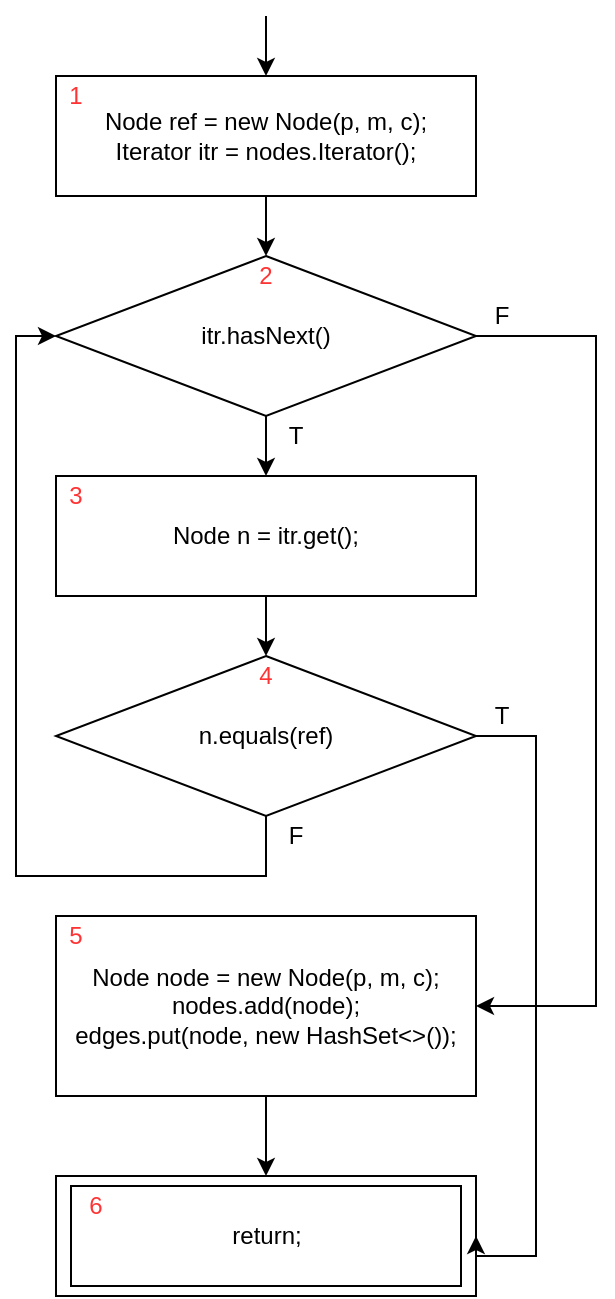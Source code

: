 <mxfile version="13.6.2" type="device" pages="6"><diagram id="PAaWb2a_gqtUkQ89puaP" name="addNode"><mxGraphModel dx="946" dy="680" grid="1" gridSize="10" guides="1" tooltips="1" connect="1" arrows="1" fold="1" page="1" pageScale="1" pageWidth="850" pageHeight="1100" math="0" shadow="0"><root><mxCell id="0"/><mxCell id="1" parent="0"/><mxCell id="PNjFZDf6uzDuonjXlekS-2" value="" style="rounded=0;whiteSpace=wrap;html=1;" parent="1" vertex="1"><mxGeometry x="240" y="590" width="210" height="60" as="geometry"/></mxCell><mxCell id="PNjFZDf6uzDuonjXlekS-3" value="return;" style="rounded=0;whiteSpace=wrap;html=1;" parent="1" vertex="1"><mxGeometry x="247.5" y="595" width="195" height="50" as="geometry"/></mxCell><mxCell id="pQJwFGISEdjW1-8TWpPo-1" style="edgeStyle=orthogonalEdgeStyle;rounded=0;orthogonalLoop=1;jettySize=auto;html=1;entryX=0.5;entryY=0;entryDx=0;entryDy=0;" parent="1" source="PNjFZDf6uzDuonjXlekS-4" target="PNjFZDf6uzDuonjXlekS-2" edge="1"><mxGeometry relative="1" as="geometry"/></mxCell><mxCell id="PNjFZDf6uzDuonjXlekS-4" value="Node node = new Node(p, m, c);&lt;br&gt;nodes.add(node);&lt;br&gt;edges.put(node, new HashSet&amp;lt;&amp;gt;());" style="rounded=0;whiteSpace=wrap;html=1;" parent="1" vertex="1"><mxGeometry x="240" y="460" width="210" height="90" as="geometry"/></mxCell><mxCell id="q6oIVDEXhLa6tMVBMHt3-4" style="edgeStyle=orthogonalEdgeStyle;rounded=0;orthogonalLoop=1;jettySize=auto;html=1;" parent="1" source="q6oIVDEXhLa6tMVBMHt3-1" target="q6oIVDEXhLa6tMVBMHt3-3" edge="1"><mxGeometry relative="1" as="geometry"/></mxCell><mxCell id="q6oIVDEXhLa6tMVBMHt3-1" value="Node ref = new Node(p, m, c);&lt;br&gt;Iterator itr = nodes.Iterator();" style="rounded=0;whiteSpace=wrap;html=1;" parent="1" vertex="1"><mxGeometry x="240" y="40" width="210" height="60" as="geometry"/></mxCell><mxCell id="q6oIVDEXhLa6tMVBMHt3-7" style="edgeStyle=orthogonalEdgeStyle;rounded=0;orthogonalLoop=1;jettySize=auto;html=1;entryX=0.5;entryY=0;entryDx=0;entryDy=0;" parent="1" source="q6oIVDEXhLa6tMVBMHt3-2" target="q6oIVDEXhLa6tMVBMHt3-6" edge="1"><mxGeometry relative="1" as="geometry"/></mxCell><mxCell id="q6oIVDEXhLa6tMVBMHt3-2" value="Node n = itr.get();" style="rounded=0;whiteSpace=wrap;html=1;" parent="1" vertex="1"><mxGeometry x="240" y="240" width="210" height="60" as="geometry"/></mxCell><mxCell id="q6oIVDEXhLa6tMVBMHt3-5" style="edgeStyle=orthogonalEdgeStyle;rounded=0;orthogonalLoop=1;jettySize=auto;html=1;exitX=0.5;exitY=1;exitDx=0;exitDy=0;" parent="1" source="q6oIVDEXhLa6tMVBMHt3-3" target="q6oIVDEXhLa6tMVBMHt3-2" edge="1"><mxGeometry relative="1" as="geometry"/></mxCell><mxCell id="q6oIVDEXhLa6tMVBMHt3-14" style="edgeStyle=orthogonalEdgeStyle;rounded=0;orthogonalLoop=1;jettySize=auto;html=1;" parent="1" source="q6oIVDEXhLa6tMVBMHt3-3" target="PNjFZDf6uzDuonjXlekS-4" edge="1"><mxGeometry relative="1" as="geometry"><Array as="points"><mxPoint x="510" y="170"/><mxPoint x="510" y="505"/></Array></mxGeometry></mxCell><mxCell id="q6oIVDEXhLa6tMVBMHt3-3" value="&lt;font face=&quot;helvetica&quot;&gt;itr.hasNext()&lt;/font&gt;" style="rhombus;whiteSpace=wrap;html=1;" parent="1" vertex="1"><mxGeometry x="240" y="130" width="210" height="80" as="geometry"/></mxCell><mxCell id="q6oIVDEXhLa6tMVBMHt3-8" style="edgeStyle=orthogonalEdgeStyle;rounded=0;orthogonalLoop=1;jettySize=auto;html=1;entryX=1;entryY=0.5;entryDx=0;entryDy=0;" parent="1" source="q6oIVDEXhLa6tMVBMHt3-6" target="PNjFZDf6uzDuonjXlekS-2" edge="1"><mxGeometry relative="1" as="geometry"><Array as="points"><mxPoint x="480" y="370"/><mxPoint x="480" y="630"/><mxPoint x="450" y="630"/></Array></mxGeometry></mxCell><mxCell id="q6oIVDEXhLa6tMVBMHt3-10" style="edgeStyle=orthogonalEdgeStyle;rounded=0;orthogonalLoop=1;jettySize=auto;html=1;entryX=0;entryY=0.5;entryDx=0;entryDy=0;" parent="1" source="q6oIVDEXhLa6tMVBMHt3-6" target="q6oIVDEXhLa6tMVBMHt3-3" edge="1"><mxGeometry relative="1" as="geometry"><Array as="points"><mxPoint x="345" y="440"/><mxPoint x="220" y="440"/><mxPoint x="220" y="170"/></Array></mxGeometry></mxCell><mxCell id="q6oIVDEXhLa6tMVBMHt3-6" value="n.equals(ref)" style="rhombus;whiteSpace=wrap;html=1;" parent="1" vertex="1"><mxGeometry x="240" y="330" width="210" height="80" as="geometry"/></mxCell><mxCell id="q6oIVDEXhLa6tMVBMHt3-9" value="T" style="text;html=1;strokeColor=none;fillColor=none;align=center;verticalAlign=middle;whiteSpace=wrap;rounded=0;" parent="1" vertex="1"><mxGeometry x="442.5" y="350" width="40" height="20" as="geometry"/></mxCell><mxCell id="q6oIVDEXhLa6tMVBMHt3-11" value="F" style="text;html=1;strokeColor=none;fillColor=none;align=center;verticalAlign=middle;whiteSpace=wrap;rounded=0;" parent="1" vertex="1"><mxGeometry x="340" y="410" width="40" height="20" as="geometry"/></mxCell><mxCell id="q6oIVDEXhLa6tMVBMHt3-13" value="T" style="text;html=1;strokeColor=none;fillColor=none;align=center;verticalAlign=middle;whiteSpace=wrap;rounded=0;" parent="1" vertex="1"><mxGeometry x="340" y="210" width="40" height="20" as="geometry"/></mxCell><mxCell id="q6oIVDEXhLa6tMVBMHt3-15" value="F" style="text;html=1;strokeColor=none;fillColor=none;align=center;verticalAlign=middle;whiteSpace=wrap;rounded=0;" parent="1" vertex="1"><mxGeometry x="442.5" y="150" width="40" height="20" as="geometry"/></mxCell><mxCell id="q6oIVDEXhLa6tMVBMHt3-16" value="1" style="text;html=1;strokeColor=none;fillColor=none;align=center;verticalAlign=middle;whiteSpace=wrap;rounded=0;fontColor=#FF3333;" parent="1" vertex="1"><mxGeometry x="230" y="40" width="40" height="20" as="geometry"/></mxCell><mxCell id="q6oIVDEXhLa6tMVBMHt3-17" value="2" style="text;html=1;strokeColor=none;fillColor=none;align=center;verticalAlign=middle;whiteSpace=wrap;rounded=0;fontColor=#FF3333;" parent="1" vertex="1"><mxGeometry x="325" y="130" width="40" height="20" as="geometry"/></mxCell><mxCell id="q6oIVDEXhLa6tMVBMHt3-18" value="3" style="text;html=1;strokeColor=none;fillColor=none;align=center;verticalAlign=middle;whiteSpace=wrap;rounded=0;fontColor=#FF3333;" parent="1" vertex="1"><mxGeometry x="230" y="240" width="40" height="20" as="geometry"/></mxCell><mxCell id="q6oIVDEXhLa6tMVBMHt3-19" value="4" style="text;html=1;strokeColor=none;fillColor=none;align=center;verticalAlign=middle;whiteSpace=wrap;rounded=0;fontColor=#FF3333;" parent="1" vertex="1"><mxGeometry x="325" y="330" width="40" height="20" as="geometry"/></mxCell><mxCell id="q6oIVDEXhLa6tMVBMHt3-20" value="5" style="text;html=1;strokeColor=none;fillColor=none;align=center;verticalAlign=middle;whiteSpace=wrap;rounded=0;fontColor=#FF3333;" parent="1" vertex="1"><mxGeometry x="230" y="460" width="40" height="20" as="geometry"/></mxCell><mxCell id="q6oIVDEXhLa6tMVBMHt3-21" value="6" style="text;html=1;strokeColor=none;fillColor=none;align=center;verticalAlign=middle;whiteSpace=wrap;rounded=0;fontColor=#FF3333;" parent="1" vertex="1"><mxGeometry x="240" y="595" width="40" height="20" as="geometry"/></mxCell><mxCell id="qAJPyt-sEVRo0rlywCzb-1" value="" style="endArrow=classic;html=1;entryX=0.5;entryY=0;entryDx=0;entryDy=0;" parent="1" target="q6oIVDEXhLa6tMVBMHt3-1" edge="1"><mxGeometry width="50" height="50" relative="1" as="geometry"><mxPoint x="345" y="10" as="sourcePoint"/><mxPoint x="450" y="220" as="targetPoint"/></mxGeometry></mxCell></root></mxGraphModel></diagram><diagram id="NH_DHOFLEyfeO9Tmwx4I" name="deleteNode"><mxGraphModel dx="946" dy="680" grid="1" gridSize="10" guides="1" tooltips="1" connect="1" arrows="1" fold="1" page="1" pageScale="1" pageWidth="1100" pageHeight="850" math="0" shadow="0"><root><mxCell id="K0GktYS8KjQYNrV-ZL2T-0"/><mxCell id="K0GktYS8KjQYNrV-ZL2T-1" parent="K0GktYS8KjQYNrV-ZL2T-0"/><mxCell id="i_GEgDg0Xyjz8Plmwoez-1" style="edgeStyle=orthogonalEdgeStyle;rounded=0;orthogonalLoop=1;jettySize=auto;html=1;exitX=0.5;exitY=1;exitDx=0;exitDy=0;" parent="K0GktYS8KjQYNrV-ZL2T-1" source="8JV6QXQo_wqGqpzoi5Gq-0" edge="1"><mxGeometry relative="1" as="geometry"><mxPoint x="260" y="140" as="targetPoint"/></mxGeometry></mxCell><mxCell id="8JV6QXQo_wqGqpzoi5Gq-0" value="&lt;span class=&quot;s1&quot; style=&quot;color: rgb(0 , 0 , 0) ; font-family: &amp;#34;helvetica&amp;#34; ; font-size: 12px ; font-style: normal ; font-weight: 400 ; letter-spacing: normal ; text-align: center ; text-indent: 0px ; text-transform: none ; word-spacing: 0px ; background-color: rgb(248 , 249 , 250)&quot;&gt;Node&lt;/span&gt;&lt;span class=&quot;s2&quot; style=&quot;color: rgb(0 , 0 , 0) ; font-family: &amp;#34;helvetica&amp;#34; ; font-size: 12px ; font-style: normal ; font-weight: 400 ; letter-spacing: normal ; text-align: center ; text-indent: 0px ; text-transform: none ; word-spacing: 0px ; background-color: rgb(248 , 249 , 250)&quot;&gt;&lt;span&gt;&amp;nbsp;&lt;/span&gt;&lt;/span&gt;&lt;span style=&quot;color: rgb(0 , 0 , 0) ; font-family: &amp;#34;helvetica&amp;#34; ; font-size: 12px ; font-style: normal ; font-weight: 400 ; letter-spacing: normal ; text-align: center ; text-indent: 0px ; text-transform: none ; word-spacing: 0px ; background-color: rgb(248 , 249 , 250) ; display: inline ; float: none&quot;&gt;toDelete&lt;/span&gt;&lt;span class=&quot;s2&quot; style=&quot;color: rgb(0 , 0 , 0) ; font-family: &amp;#34;helvetica&amp;#34; ; font-size: 12px ; font-style: normal ; font-weight: 400 ; letter-spacing: normal ; text-align: center ; text-indent: 0px ; text-transform: none ; word-spacing: 0px ; background-color: rgb(248 , 249 , 250)&quot;&gt;&lt;/span&gt;&lt;span class=&quot;s3&quot; style=&quot;color: rgb(0 , 0 , 0) ; font-family: &amp;#34;helvetica&amp;#34; ; font-size: 12px ; font-style: normal ; font-weight: 400 ; letter-spacing: normal ; text-align: center ; text-indent: 0px ; text-transform: none ; word-spacing: 0px ; background-color: rgb(248 , 249 , 250)&quot;&gt;=&lt;/span&gt;&lt;span class=&quot;s2&quot; style=&quot;color: rgb(0 , 0 , 0) ; font-family: &amp;#34;helvetica&amp;#34; ; font-size: 12px ; font-style: normal ; font-weight: 400 ; letter-spacing: normal ; text-align: center ; text-indent: 0px ; text-transform: none ; word-spacing: 0px ; background-color: rgb(248 , 249 , 250)&quot;&gt;&lt;span&gt;&amp;nbsp;null&lt;/span&gt;&lt;/span&gt;&lt;span class=&quot;s3&quot; style=&quot;color: rgb(0 , 0 , 0) ; font-family: &amp;#34;helvetica&amp;#34; ; font-size: 12px ; font-style: normal ; font-weight: 400 ; letter-spacing: normal ; text-align: center ; text-indent: 0px ; text-transform: none ; word-spacing: 0px ; background-color: rgb(248 , 249 , 250)&quot;&gt;;&lt;br&gt;Node ref = new Node(p, m, c);&lt;br&gt;Iterator itr = nodes.Iterator()&lt;br&gt;&lt;/span&gt;" style="rounded=0;whiteSpace=wrap;html=1;" parent="K0GktYS8KjQYNrV-ZL2T-1" vertex="1"><mxGeometry x="160" y="50" width="200" height="60" as="geometry"/></mxCell><mxCell id="8JV6QXQo_wqGqpzoi5Gq-2" value="return;" style="rounded=0;whiteSpace=wrap;html=1;" parent="K0GktYS8KjQYNrV-ZL2T-1" vertex="1"><mxGeometry x="160" y="1040" width="200" height="60" as="geometry"/></mxCell><mxCell id="i_GEgDg0Xyjz8Plmwoez-3" style="edgeStyle=orthogonalEdgeStyle;rounded=0;orthogonalLoop=1;jettySize=auto;html=1;entryX=0.5;entryY=0;entryDx=0;entryDy=0;" parent="K0GktYS8KjQYNrV-ZL2T-1" source="8JV6QXQo_wqGqpzoi5Gq-4" target="8JV6QXQo_wqGqpzoi5Gq-2" edge="1"><mxGeometry relative="1" as="geometry"/></mxCell><mxCell id="8JV6QXQo_wqGqpzoi5Gq-4" value="edges.remove(toDelete);&lt;br&gt;nodes.remove(toDelete);" style="rounded=0;whiteSpace=wrap;html=1;" parent="K0GktYS8KjQYNrV-ZL2T-1" vertex="1"><mxGeometry x="160" y="950" width="200" height="60" as="geometry"/></mxCell><mxCell id="i_GEgDg0Xyjz8Plmwoez-8" style="edgeStyle=orthogonalEdgeStyle;rounded=0;orthogonalLoop=1;jettySize=auto;html=1;exitX=0.5;exitY=1;exitDx=0;exitDy=0;entryX=0.5;entryY=0;entryDx=0;entryDy=0;" parent="K0GktYS8KjQYNrV-ZL2T-1" source="i_GEgDg0Xyjz8Plmwoez-4" target="i_GEgDg0Xyjz8Plmwoez-7" edge="1"><mxGeometry relative="1" as="geometry"/></mxCell><mxCell id="nCkYXFTaui_Fn98SfTwC-41" style="edgeStyle=orthogonalEdgeStyle;rounded=0;orthogonalLoop=1;jettySize=auto;html=1;entryX=0;entryY=0.5;entryDx=0;entryDy=0;fontColor=#000000;" parent="K0GktYS8KjQYNrV-ZL2T-1" source="i_GEgDg0Xyjz8Plmwoez-4" target="8JV6QXQo_wqGqpzoi5Gq-4" edge="1"><mxGeometry relative="1" as="geometry"><Array as="points"><mxPoint x="120" y="790"/><mxPoint x="120" y="980"/></Array></mxGeometry></mxCell><mxCell id="i_GEgDg0Xyjz8Plmwoez-4" value="itr.hasNext()" style="rhombus;whiteSpace=wrap;html=1;" parent="K0GktYS8KjQYNrV-ZL2T-1" vertex="1"><mxGeometry x="160" y="750" width="200" height="80" as="geometry"/></mxCell><mxCell id="i_GEgDg0Xyjz8Plmwoez-11" style="edgeStyle=orthogonalEdgeStyle;rounded=0;orthogonalLoop=1;jettySize=auto;html=1;exitX=0.5;exitY=1;exitDx=0;exitDy=0;entryX=0.5;entryY=0;entryDx=0;entryDy=0;" parent="K0GktYS8KjQYNrV-ZL2T-1" target="i_GEgDg0Xyjz8Plmwoez-4" edge="1"><mxGeometry relative="1" as="geometry"><mxPoint x="260" y="720" as="sourcePoint"/></mxGeometry></mxCell><mxCell id="i_GEgDg0Xyjz8Plmwoez-5" value="&lt;span style=&quot;color: rgb(0 , 0 , 0) ; font-family: &amp;#34;helvetica&amp;#34; ; font-size: 12px ; font-style: normal ; font-weight: 400 ; letter-spacing: normal ; text-align: center ; text-indent: 0px ; text-transform: none ; word-spacing: 0px ; background-color: rgb(248 , 249 , 250) ; display: inline ; float: none&quot;&gt;Iterator itr = edges.keySet().iterator()&lt;/span&gt;" style="rounded=0;whiteSpace=wrap;html=1;" parent="K0GktYS8KjQYNrV-ZL2T-1" vertex="1"><mxGeometry x="160" y="660" width="200" height="60" as="geometry"/></mxCell><mxCell id="nCkYXFTaui_Fn98SfTwC-50" style="edgeStyle=orthogonalEdgeStyle;rounded=0;orthogonalLoop=1;jettySize=auto;html=1;fontColor=#000000;entryX=1;entryY=0.5;entryDx=0;entryDy=0;" parent="K0GktYS8KjQYNrV-ZL2T-1" source="i_GEgDg0Xyjz8Plmwoez-7" target="i_GEgDg0Xyjz8Plmwoez-4" edge="1"><mxGeometry relative="1" as="geometry"><mxPoint x="380" y="790" as="targetPoint"/><Array as="points"><mxPoint x="380" y="890"/><mxPoint x="380" y="790"/></Array></mxGeometry></mxCell><mxCell id="i_GEgDg0Xyjz8Plmwoez-7" value="Node n = itr.next();&lt;br&gt;edges.get(n).remove(toDelete);" style="rounded=0;whiteSpace=wrap;html=1;" parent="K0GktYS8KjQYNrV-ZL2T-1" vertex="1"><mxGeometry x="160" y="860" width="200" height="60" as="geometry"/></mxCell><mxCell id="i_GEgDg0Xyjz8Plmwoez-22" value="F" style="text;html=1;strokeColor=none;fillColor=none;align=center;verticalAlign=middle;whiteSpace=wrap;rounded=0;" parent="K0GktYS8KjQYNrV-ZL2T-1" vertex="1"><mxGeometry x="260" y="390" width="40" height="20" as="geometry"/></mxCell><mxCell id="i_GEgDg0Xyjz8Plmwoez-23" value="T" style="text;html=1;strokeColor=none;fillColor=none;align=center;verticalAlign=middle;whiteSpace=wrap;rounded=0;" parent="K0GktYS8KjQYNrV-ZL2T-1" vertex="1"><mxGeometry x="260" y="830" width="40" height="20" as="geometry"/></mxCell><mxCell id="i_GEgDg0Xyjz8Plmwoez-24" value="F" style="text;html=1;strokeColor=none;fillColor=none;align=center;verticalAlign=middle;whiteSpace=wrap;rounded=0;" parent="K0GktYS8KjQYNrV-ZL2T-1" vertex="1"><mxGeometry x="120" y="770" width="40" height="20" as="geometry"/></mxCell><mxCell id="nCkYXFTaui_Fn98SfTwC-2" style="edgeStyle=orthogonalEdgeStyle;rounded=0;orthogonalLoop=1;jettySize=auto;html=1;entryX=0.5;entryY=0;entryDx=0;entryDy=0;" parent="K0GktYS8KjQYNrV-ZL2T-1" source="nCkYXFTaui_Fn98SfTwC-3" target="nCkYXFTaui_Fn98SfTwC-7" edge="1"><mxGeometry relative="1" as="geometry"/></mxCell><mxCell id="nCkYXFTaui_Fn98SfTwC-3" value="Node n = itr.get();" style="rounded=0;whiteSpace=wrap;html=1;" parent="K0GktYS8KjQYNrV-ZL2T-1" vertex="1"><mxGeometry x="160" y="250" width="200" height="60" as="geometry"/></mxCell><mxCell id="nCkYXFTaui_Fn98SfTwC-4" style="edgeStyle=orthogonalEdgeStyle;rounded=0;orthogonalLoop=1;jettySize=auto;html=1;exitX=0.5;exitY=1;exitDx=0;exitDy=0;" parent="K0GktYS8KjQYNrV-ZL2T-1" source="nCkYXFTaui_Fn98SfTwC-5" target="nCkYXFTaui_Fn98SfTwC-3" edge="1"><mxGeometry relative="1" as="geometry"/></mxCell><mxCell id="nCkYXFTaui_Fn98SfTwC-37" style="edgeStyle=orthogonalEdgeStyle;rounded=0;orthogonalLoop=1;jettySize=auto;html=1;fontColor=#000000;" parent="K0GktYS8KjQYNrV-ZL2T-1" source="nCkYXFTaui_Fn98SfTwC-5" edge="1"><mxGeometry relative="1" as="geometry"><mxPoint x="400" y="180" as="targetPoint"/></mxGeometry></mxCell><mxCell id="nCkYXFTaui_Fn98SfTwC-5" value="&lt;font face=&quot;helvetica&quot;&gt;itr.hasNext()&lt;/font&gt;" style="rhombus;whiteSpace=wrap;html=1;" parent="K0GktYS8KjQYNrV-ZL2T-1" vertex="1"><mxGeometry x="160" y="140" width="200" height="80" as="geometry"/></mxCell><mxCell id="nCkYXFTaui_Fn98SfTwC-6" style="edgeStyle=orthogonalEdgeStyle;rounded=0;orthogonalLoop=1;jettySize=auto;html=1;entryX=0;entryY=0.5;entryDx=0;entryDy=0;" parent="K0GktYS8KjQYNrV-ZL2T-1" source="nCkYXFTaui_Fn98SfTwC-7" target="nCkYXFTaui_Fn98SfTwC-5" edge="1"><mxGeometry relative="1" as="geometry"><Array as="points"><mxPoint x="120" y="380"/><mxPoint x="120" y="180"/></Array></mxGeometry></mxCell><mxCell id="nCkYXFTaui_Fn98SfTwC-19" style="edgeStyle=orthogonalEdgeStyle;rounded=0;orthogonalLoop=1;jettySize=auto;html=1;" parent="K0GktYS8KjQYNrV-ZL2T-1" source="nCkYXFTaui_Fn98SfTwC-7" target="nCkYXFTaui_Fn98SfTwC-17" edge="1"><mxGeometry relative="1" as="geometry"/></mxCell><mxCell id="nCkYXFTaui_Fn98SfTwC-9" value="F" style="text;html=1;strokeColor=none;fillColor=none;align=center;verticalAlign=middle;whiteSpace=wrap;rounded=0;" parent="K0GktYS8KjQYNrV-ZL2T-1" vertex="1"><mxGeometry x="120" y="360" width="40" height="20" as="geometry"/></mxCell><mxCell id="nCkYXFTaui_Fn98SfTwC-10" value="T" style="text;html=1;strokeColor=none;fillColor=none;align=center;verticalAlign=middle;whiteSpace=wrap;rounded=0;" parent="K0GktYS8KjQYNrV-ZL2T-1" vertex="1"><mxGeometry x="260" y="220" width="40" height="20" as="geometry"/></mxCell><mxCell id="nCkYXFTaui_Fn98SfTwC-11" value="F" style="text;html=1;strokeColor=none;fillColor=none;align=center;verticalAlign=middle;whiteSpace=wrap;rounded=0;" parent="K0GktYS8KjQYNrV-ZL2T-1" vertex="1"><mxGeometry x="360" y="150" width="40" height="20" as="geometry"/></mxCell><mxCell id="nCkYXFTaui_Fn98SfTwC-13" value="2" style="text;html=1;strokeColor=none;fillColor=none;align=center;verticalAlign=middle;whiteSpace=wrap;rounded=0;fontColor=#FF3333;" parent="K0GktYS8KjQYNrV-ZL2T-1" vertex="1"><mxGeometry x="240" y="140" width="40" height="20" as="geometry"/></mxCell><mxCell id="nCkYXFTaui_Fn98SfTwC-14" value="3" style="text;html=1;strokeColor=none;fillColor=none;align=center;verticalAlign=middle;whiteSpace=wrap;rounded=0;fontColor=#FF3333;" parent="K0GktYS8KjQYNrV-ZL2T-1" vertex="1"><mxGeometry x="150" y="250" width="40" height="20" as="geometry"/></mxCell><mxCell id="nCkYXFTaui_Fn98SfTwC-15" value="4" style="text;html=1;strokeColor=none;fillColor=none;align=center;verticalAlign=middle;whiteSpace=wrap;rounded=0;fontColor=#FF3333;" parent="K0GktYS8KjQYNrV-ZL2T-1" vertex="1"><mxGeometry x="240" y="340" width="40" height="20" as="geometry"/></mxCell><mxCell id="nCkYXFTaui_Fn98SfTwC-25" style="edgeStyle=orthogonalEdgeStyle;rounded=0;orthogonalLoop=1;jettySize=auto;html=1;entryX=0;entryY=1;entryDx=0;entryDy=0;" parent="K0GktYS8KjQYNrV-ZL2T-1" source="nCkYXFTaui_Fn98SfTwC-17" target="nCkYXFTaui_Fn98SfTwC-9" edge="1"><mxGeometry relative="1" as="geometry"><Array as="points"><mxPoint x="120" y="480"/></Array></mxGeometry></mxCell><mxCell id="nCkYXFTaui_Fn98SfTwC-17" value="toDelete = n;" style="rounded=0;whiteSpace=wrap;html=1;" parent="K0GktYS8KjQYNrV-ZL2T-1" vertex="1"><mxGeometry x="160" y="450" width="200" height="60" as="geometry"/></mxCell><mxCell id="nCkYXFTaui_Fn98SfTwC-20" value="T" style="text;html=1;strokeColor=none;fillColor=none;align=center;verticalAlign=middle;whiteSpace=wrap;rounded=0;" parent="K0GktYS8KjQYNrV-ZL2T-1" vertex="1"><mxGeometry x="260" y="420" width="40" height="20" as="geometry"/></mxCell><mxCell id="nCkYXFTaui_Fn98SfTwC-26" value="1" style="text;html=1;strokeColor=none;fillColor=none;align=center;verticalAlign=middle;whiteSpace=wrap;rounded=0;fontColor=#FF6666;" parent="K0GktYS8KjQYNrV-ZL2T-1" vertex="1"><mxGeometry x="150" y="50" width="40" height="20" as="geometry"/></mxCell><mxCell id="nCkYXFTaui_Fn98SfTwC-28" value="5" style="text;html=1;strokeColor=none;fillColor=none;align=center;verticalAlign=middle;whiteSpace=wrap;rounded=0;fontColor=#FF3333;" parent="K0GktYS8KjQYNrV-ZL2T-1" vertex="1"><mxGeometry x="150" y="450" width="40" height="20" as="geometry"/></mxCell><mxCell id="nCkYXFTaui_Fn98SfTwC-47" style="edgeStyle=orthogonalEdgeStyle;rounded=0;orthogonalLoop=1;jettySize=auto;html=1;entryX=1;entryY=0.5;entryDx=0;entryDy=0;fontColor=#000000;" parent="K0GktYS8KjQYNrV-ZL2T-1" source="nCkYXFTaui_Fn98SfTwC-31" target="8JV6QXQo_wqGqpzoi5Gq-2" edge="1"><mxGeometry relative="1" as="geometry"><Array as="points"><mxPoint x="400" y="590"/><mxPoint x="400" y="1070"/></Array></mxGeometry></mxCell><mxCell id="nCkYXFTaui_Fn98SfTwC-31" value="toDelete = null" style="rhombus;whiteSpace=wrap;html=1;" parent="K0GktYS8KjQYNrV-ZL2T-1" vertex="1"><mxGeometry x="160" y="550" width="200" height="80" as="geometry"/></mxCell><mxCell id="nCkYXFTaui_Fn98SfTwC-7" value="n.equals(ref)" style="rhombus;whiteSpace=wrap;html=1;" parent="K0GktYS8KjQYNrV-ZL2T-1" vertex="1"><mxGeometry x="160" y="340" width="200" height="80" as="geometry"/></mxCell><mxCell id="nCkYXFTaui_Fn98SfTwC-36" value="" style="endArrow=none;html=1;fontColor=#000000;" parent="K0GktYS8KjQYNrV-ZL2T-1" edge="1"><mxGeometry width="50" height="50" relative="1" as="geometry"><mxPoint x="400" y="530" as="sourcePoint"/><mxPoint x="400" y="180" as="targetPoint"/></mxGeometry></mxCell><mxCell id="nCkYXFTaui_Fn98SfTwC-43" value="" style="endArrow=none;html=1;fontColor=#000000;" parent="K0GktYS8KjQYNrV-ZL2T-1" edge="1"><mxGeometry width="50" height="50" relative="1" as="geometry"><mxPoint x="400" y="530" as="sourcePoint"/><mxPoint x="260" y="530" as="targetPoint"/></mxGeometry></mxCell><mxCell id="nCkYXFTaui_Fn98SfTwC-44" value="" style="endArrow=classic;html=1;fontColor=#000000;" parent="K0GktYS8KjQYNrV-ZL2T-1" target="nCkYXFTaui_Fn98SfTwC-31" edge="1"><mxGeometry width="50" height="50" relative="1" as="geometry"><mxPoint x="260" y="530" as="sourcePoint"/><mxPoint x="400" y="440" as="targetPoint"/></mxGeometry></mxCell><mxCell id="nCkYXFTaui_Fn98SfTwC-45" value="" style="endArrow=classic;html=1;fontColor=#000000;exitX=0.5;exitY=1;exitDx=0;exitDy=0;" parent="K0GktYS8KjQYNrV-ZL2T-1" source="nCkYXFTaui_Fn98SfTwC-31" target="i_GEgDg0Xyjz8Plmwoez-5" edge="1"><mxGeometry width="50" height="50" relative="1" as="geometry"><mxPoint x="350" y="740" as="sourcePoint"/><mxPoint x="400" y="690" as="targetPoint"/></mxGeometry></mxCell><mxCell id="nCkYXFTaui_Fn98SfTwC-46" value="F" style="text;html=1;strokeColor=none;fillColor=none;align=center;verticalAlign=middle;whiteSpace=wrap;rounded=0;fontColor=#000000;" parent="K0GktYS8KjQYNrV-ZL2T-1" vertex="1"><mxGeometry x="260" y="630" width="40" height="20" as="geometry"/></mxCell><mxCell id="nCkYXFTaui_Fn98SfTwC-48" value="T" style="text;html=1;strokeColor=none;fillColor=none;align=center;verticalAlign=middle;whiteSpace=wrap;rounded=0;fontColor=#000000;" parent="K0GktYS8KjQYNrV-ZL2T-1" vertex="1"><mxGeometry x="360" y="570" width="40" height="20" as="geometry"/></mxCell><mxCell id="jAJEk0DHQqozYby9QAXS-0" value="&lt;font color=&quot;#000000&quot;&gt;return;&lt;/font&gt;" style="rounded=0;whiteSpace=wrap;html=1;fontColor=#FF3333;" parent="K0GktYS8KjQYNrV-ZL2T-1" vertex="1"><mxGeometry x="170" y="1045" width="180" height="50" as="geometry"/></mxCell><mxCell id="jAJEk0DHQqozYby9QAXS-1" value="4" style="text;html=1;strokeColor=none;fillColor=none;align=center;verticalAlign=middle;whiteSpace=wrap;rounded=0;fontColor=#FF3333;" parent="K0GktYS8KjQYNrV-ZL2T-1" vertex="1"><mxGeometry x="240" y="340" width="40" height="20" as="geometry"/></mxCell><mxCell id="jAJEk0DHQqozYby9QAXS-2" value="6" style="text;html=1;strokeColor=none;fillColor=none;align=center;verticalAlign=middle;whiteSpace=wrap;rounded=0;fontColor=#FF3333;" parent="K0GktYS8KjQYNrV-ZL2T-1" vertex="1"><mxGeometry x="240" y="560" width="40" height="20" as="geometry"/></mxCell><mxCell id="jAJEk0DHQqozYby9QAXS-3" value="7" style="text;html=1;strokeColor=none;fillColor=none;align=center;verticalAlign=middle;whiteSpace=wrap;rounded=0;fontColor=#FF3333;" parent="K0GktYS8KjQYNrV-ZL2T-1" vertex="1"><mxGeometry x="150" y="660" width="40" height="20" as="geometry"/></mxCell><mxCell id="jAJEk0DHQqozYby9QAXS-4" value="8" style="text;html=1;strokeColor=none;fillColor=none;align=center;verticalAlign=middle;whiteSpace=wrap;rounded=0;fontColor=#FF3333;" parent="K0GktYS8KjQYNrV-ZL2T-1" vertex="1"><mxGeometry x="240" y="750" width="40" height="20" as="geometry"/></mxCell><mxCell id="jAJEk0DHQqozYby9QAXS-5" value="9" style="text;html=1;strokeColor=none;fillColor=none;align=center;verticalAlign=middle;whiteSpace=wrap;rounded=0;fontColor=#FF3333;" parent="K0GktYS8KjQYNrV-ZL2T-1" vertex="1"><mxGeometry x="150" y="860" width="40" height="20" as="geometry"/></mxCell><mxCell id="jAJEk0DHQqozYby9QAXS-8" value="10" style="text;html=1;strokeColor=none;fillColor=none;align=center;verticalAlign=middle;whiteSpace=wrap;rounded=0;fontColor=#FF3333;" parent="K0GktYS8KjQYNrV-ZL2T-1" vertex="1"><mxGeometry x="150" y="950" width="40" height="20" as="geometry"/></mxCell><mxCell id="jAJEk0DHQqozYby9QAXS-9" value="11" style="text;html=1;strokeColor=none;fillColor=none;align=center;verticalAlign=middle;whiteSpace=wrap;rounded=0;fontColor=#FF3333;" parent="K0GktYS8KjQYNrV-ZL2T-1" vertex="1"><mxGeometry x="160" y="1045" width="40" height="20" as="geometry"/></mxCell><mxCell id="J4BEqsbVXfXWRsFVxf3f-0" value="" style="endArrow=classic;html=1;" edge="1" parent="K0GktYS8KjQYNrV-ZL2T-1" target="8JV6QXQo_wqGqpzoi5Gq-0"><mxGeometry width="50" height="50" relative="1" as="geometry"><mxPoint x="260" y="20" as="sourcePoint"/><mxPoint x="510" y="170" as="targetPoint"/></mxGeometry></mxCell></root></mxGraphModel></diagram><diagram id="P-8jTUNPGuhwVsvMtaPa" name="q3"><mxGraphModel dx="946" dy="680" grid="1" gridSize="10" guides="1" tooltips="1" connect="1" arrows="1" fold="1" page="1" pageScale="1" pageWidth="850" pageHeight="1100" math="0" shadow="0"><root><mxCell id="KR9xGvIKA8TSP4BTDRrv-0"/><mxCell id="KR9xGvIKA8TSP4BTDRrv-1" parent="KR9xGvIKA8TSP4BTDRrv-0"/><mxCell id="KR9xGvIKA8TSP4BTDRrv-2" style="edgeStyle=orthogonalEdgeStyle;rounded=0;orthogonalLoop=1;jettySize=auto;html=1;exitX=0.5;exitY=1;exitDx=0;exitDy=0;entryX=0.5;entryY=0;entryDx=0;entryDy=0;" parent="KR9xGvIKA8TSP4BTDRrv-1" source="KR9xGvIKA8TSP4BTDRrv-3" target="KR9xGvIKA8TSP4BTDRrv-6" edge="1"><mxGeometry relative="1" as="geometry"/></mxCell><mxCell id="KR9xGvIKA8TSP4BTDRrv-3" value="int n = arr.length;&lt;br&gt;int i = 0;" style="rounded=1;whiteSpace=wrap;html=1;fontSize=12;glass=0;strokeWidth=1;shadow=0;" parent="KR9xGvIKA8TSP4BTDRrv-1" vertex="1"><mxGeometry x="160" y="80" width="120" height="40" as="geometry"/></mxCell><mxCell id="KR9xGvIKA8TSP4BTDRrv-4" style="edgeStyle=orthogonalEdgeStyle;rounded=0;orthogonalLoop=1;jettySize=auto;html=1;entryX=0;entryY=0.5;entryDx=0;entryDy=0;" parent="KR9xGvIKA8TSP4BTDRrv-1" source="KR9xGvIKA8TSP4BTDRrv-6" target="KR9xGvIKA8TSP4BTDRrv-7" edge="1"><mxGeometry relative="1" as="geometry"/></mxCell><mxCell id="KR9xGvIKA8TSP4BTDRrv-5" style="edgeStyle=orthogonalEdgeStyle;rounded=0;orthogonalLoop=1;jettySize=auto;html=1;exitX=0.5;exitY=1;exitDx=0;exitDy=0;entryX=0.5;entryY=0;entryDx=0;entryDy=0;" parent="KR9xGvIKA8TSP4BTDRrv-1" source="KR9xGvIKA8TSP4BTDRrv-6" target="KR9xGvIKA8TSP4BTDRrv-9" edge="1"><mxGeometry relative="1" as="geometry"/></mxCell><mxCell id="KR9xGvIKA8TSP4BTDRrv-6" value="i &amp;lt; n - 1" style="rhombus;whiteSpace=wrap;html=1;shadow=0;fontFamily=Helvetica;fontSize=12;align=center;strokeWidth=1;spacing=6;spacingTop=-4;" parent="KR9xGvIKA8TSP4BTDRrv-1" vertex="1"><mxGeometry x="160" y="150" width="120" height="40" as="geometry"/></mxCell><mxCell id="KR9xGvIKA8TSP4BTDRrv-7" value="return" style="rounded=1;whiteSpace=wrap;html=1;fontSize=12;glass=0;strokeWidth=1;shadow=0;" parent="KR9xGvIKA8TSP4BTDRrv-1" vertex="1"><mxGeometry x="360" y="155" width="120" height="30" as="geometry"/></mxCell><mxCell id="KR9xGvIKA8TSP4BTDRrv-8" style="edgeStyle=orthogonalEdgeStyle;rounded=0;orthogonalLoop=1;jettySize=auto;html=1;exitX=0.5;exitY=1;exitDx=0;exitDy=0;" parent="KR9xGvIKA8TSP4BTDRrv-1" source="KR9xGvIKA8TSP4BTDRrv-9" edge="1"><mxGeometry relative="1" as="geometry"><mxPoint x="220.286" y="280" as="targetPoint"/></mxGeometry></mxCell><mxCell id="KR9xGvIKA8TSP4BTDRrv-9" value="int j = 0;" style="rounded=1;whiteSpace=wrap;html=1;" parent="KR9xGvIKA8TSP4BTDRrv-1" vertex="1"><mxGeometry x="160" y="220" width="120" height="30" as="geometry"/></mxCell><mxCell id="KR9xGvIKA8TSP4BTDRrv-10" style="edgeStyle=orthogonalEdgeStyle;rounded=0;orthogonalLoop=1;jettySize=auto;html=1;entryX=0;entryY=0.5;entryDx=0;entryDy=0;" parent="KR9xGvIKA8TSP4BTDRrv-1" source="KR9xGvIKA8TSP4BTDRrv-12" target="KR9xGvIKA8TSP4BTDRrv-15" edge="1"><mxGeometry relative="1" as="geometry"/></mxCell><mxCell id="KR9xGvIKA8TSP4BTDRrv-11" style="edgeStyle=orthogonalEdgeStyle;rounded=0;orthogonalLoop=1;jettySize=auto;html=1;exitX=0.5;exitY=1;exitDx=0;exitDy=0;" parent="KR9xGvIKA8TSP4BTDRrv-1" source="KR9xGvIKA8TSP4BTDRrv-12" edge="1"><mxGeometry relative="1" as="geometry"><mxPoint x="220" y="350" as="targetPoint"/></mxGeometry></mxCell><mxCell id="KR9xGvIKA8TSP4BTDRrv-12" value="j &amp;lt; n - i - 1" style="rhombus;whiteSpace=wrap;html=1;" parent="KR9xGvIKA8TSP4BTDRrv-1" vertex="1"><mxGeometry x="160" y="280" width="120" height="40" as="geometry"/></mxCell><mxCell id="KR9xGvIKA8TSP4BTDRrv-13" value="True" style="text;html=1;strokeColor=none;fillColor=none;align=center;verticalAlign=middle;whiteSpace=wrap;rounded=0;" parent="KR9xGvIKA8TSP4BTDRrv-1" vertex="1"><mxGeometry x="200" y="190" width="90" height="20" as="geometry"/></mxCell><mxCell id="KR9xGvIKA8TSP4BTDRrv-14" value="False" style="text;html=1;strokeColor=none;fillColor=none;align=center;verticalAlign=middle;whiteSpace=wrap;rounded=0;" parent="KR9xGvIKA8TSP4BTDRrv-1" vertex="1"><mxGeometry x="290" y="150" width="40" height="20" as="geometry"/></mxCell><mxCell id="KR9xGvIKA8TSP4BTDRrv-15" value="i++;" style="rounded=1;whiteSpace=wrap;html=1;" parent="KR9xGvIKA8TSP4BTDRrv-1" vertex="1"><mxGeometry x="360" y="285" width="120" height="30" as="geometry"/></mxCell><mxCell id="KR9xGvIKA8TSP4BTDRrv-16" value="False" style="text;html=1;strokeColor=none;fillColor=none;align=center;verticalAlign=middle;whiteSpace=wrap;rounded=0;" parent="KR9xGvIKA8TSP4BTDRrv-1" vertex="1"><mxGeometry x="290" y="280" width="40" height="20" as="geometry"/></mxCell><mxCell id="KR9xGvIKA8TSP4BTDRrv-17" style="edgeStyle=orthogonalEdgeStyle;rounded=0;orthogonalLoop=1;jettySize=auto;html=1;entryX=0.5;entryY=0;entryDx=0;entryDy=0;" parent="KR9xGvIKA8TSP4BTDRrv-1" source="KR9xGvIKA8TSP4BTDRrv-18" target="KR9xGvIKA8TSP4BTDRrv-20" edge="1"><mxGeometry relative="1" as="geometry"/></mxCell><mxCell id="KR9xGvIKA8TSP4BTDRrv-18" value="arr[j] &amp;gt; arr[j+1]" style="rhombus;whiteSpace=wrap;html=1;" parent="KR9xGvIKA8TSP4BTDRrv-1" vertex="1"><mxGeometry x="160" y="350" width="120" height="40" as="geometry"/></mxCell><mxCell id="KR9xGvIKA8TSP4BTDRrv-19" style="edgeStyle=orthogonalEdgeStyle;rounded=0;orthogonalLoop=1;jettySize=auto;html=1;exitX=0.5;exitY=1;exitDx=0;exitDy=0;" parent="KR9xGvIKA8TSP4BTDRrv-1" source="KR9xGvIKA8TSP4BTDRrv-20" target="KR9xGvIKA8TSP4BTDRrv-22" edge="1"><mxGeometry relative="1" as="geometry"/></mxCell><mxCell id="KR9xGvIKA8TSP4BTDRrv-20" value="int temp = arr[j];&lt;br&gt;arr[j] = arr[j+1];&lt;br&gt;arr[j+1] = temp;" style="rounded=1;whiteSpace=wrap;html=1;" parent="KR9xGvIKA8TSP4BTDRrv-1" vertex="1"><mxGeometry x="160" y="420" width="120" height="60" as="geometry"/></mxCell><mxCell id="KR9xGvIKA8TSP4BTDRrv-21" value="True" style="text;html=1;strokeColor=none;fillColor=none;align=center;verticalAlign=middle;whiteSpace=wrap;rounded=0;" parent="KR9xGvIKA8TSP4BTDRrv-1" vertex="1"><mxGeometry x="220" y="390" width="40" height="20" as="geometry"/></mxCell><mxCell id="KR9xGvIKA8TSP4BTDRrv-22" value="j++;" style="rounded=1;whiteSpace=wrap;html=1;" parent="KR9xGvIKA8TSP4BTDRrv-1" vertex="1"><mxGeometry x="160" y="520" width="120" height="40" as="geometry"/></mxCell><mxCell id="KR9xGvIKA8TSP4BTDRrv-23" value="" style="endArrow=none;html=1;entryX=1;entryY=0.5;entryDx=0;entryDy=0;" parent="KR9xGvIKA8TSP4BTDRrv-1" target="KR9xGvIKA8TSP4BTDRrv-18" edge="1"><mxGeometry width="50" height="50" relative="1" as="geometry"><mxPoint x="320" y="370" as="sourcePoint"/><mxPoint x="300" y="410" as="targetPoint"/></mxGeometry></mxCell><mxCell id="KR9xGvIKA8TSP4BTDRrv-24" value="" style="endArrow=none;html=1;" parent="KR9xGvIKA8TSP4BTDRrv-1" edge="1"><mxGeometry width="50" height="50" relative="1" as="geometry"><mxPoint x="320" y="540" as="sourcePoint"/><mxPoint x="320" y="370" as="targetPoint"/></mxGeometry></mxCell><mxCell id="KR9xGvIKA8TSP4BTDRrv-25" value="" style="endArrow=classic;html=1;entryX=1;entryY=0.5;entryDx=0;entryDy=0;" parent="KR9xGvIKA8TSP4BTDRrv-1" target="KR9xGvIKA8TSP4BTDRrv-22" edge="1"><mxGeometry width="50" height="50" relative="1" as="geometry"><mxPoint x="320" y="540" as="sourcePoint"/><mxPoint x="300" y="410" as="targetPoint"/></mxGeometry></mxCell><mxCell id="KR9xGvIKA8TSP4BTDRrv-26" value="False" style="text;html=1;strokeColor=none;fillColor=none;align=center;verticalAlign=middle;whiteSpace=wrap;rounded=0;" parent="KR9xGvIKA8TSP4BTDRrv-1" vertex="1"><mxGeometry x="320" y="450" width="40" height="20" as="geometry"/></mxCell><mxCell id="KR9xGvIKA8TSP4BTDRrv-27" value="" style="endArrow=none;html=1;entryX=0.5;entryY=1;entryDx=0;entryDy=0;" parent="KR9xGvIKA8TSP4BTDRrv-1" target="KR9xGvIKA8TSP4BTDRrv-15" edge="1"><mxGeometry width="50" height="50" relative="1" as="geometry"><mxPoint x="420" y="570" as="sourcePoint"/><mxPoint x="300" y="410" as="targetPoint"/></mxGeometry></mxCell><mxCell id="KR9xGvIKA8TSP4BTDRrv-28" value="" style="endArrow=none;html=1;exitX=0;exitY=0.5;exitDx=0;exitDy=0;" parent="KR9xGvIKA8TSP4BTDRrv-1" source="KR9xGvIKA8TSP4BTDRrv-22" edge="1"><mxGeometry width="50" height="50" relative="1" as="geometry"><mxPoint x="250" y="460" as="sourcePoint"/><mxPoint x="120" y="540" as="targetPoint"/></mxGeometry></mxCell><mxCell id="KR9xGvIKA8TSP4BTDRrv-29" value="" style="endArrow=none;html=1;" parent="KR9xGvIKA8TSP4BTDRrv-1" edge="1"><mxGeometry width="50" height="50" relative="1" as="geometry"><mxPoint x="120" y="540" as="sourcePoint"/><mxPoint x="120" y="300" as="targetPoint"/></mxGeometry></mxCell><mxCell id="KR9xGvIKA8TSP4BTDRrv-30" value="" style="endArrow=classic;html=1;entryX=0;entryY=0.5;entryDx=0;entryDy=0;" parent="KR9xGvIKA8TSP4BTDRrv-1" target="KR9xGvIKA8TSP4BTDRrv-12" edge="1"><mxGeometry width="50" height="50" relative="1" as="geometry"><mxPoint x="120" y="300" as="sourcePoint"/><mxPoint x="300" y="410" as="targetPoint"/></mxGeometry></mxCell><mxCell id="KR9xGvIKA8TSP4BTDRrv-31" value="" style="endArrow=none;html=1;" parent="KR9xGvIKA8TSP4BTDRrv-1" edge="1"><mxGeometry width="50" height="50" relative="1" as="geometry"><mxPoint x="420" y="570" as="sourcePoint"/><mxPoint x="80" y="570" as="targetPoint"/></mxGeometry></mxCell><mxCell id="KR9xGvIKA8TSP4BTDRrv-32" value="" style="endArrow=none;html=1;" parent="KR9xGvIKA8TSP4BTDRrv-1" edge="1"><mxGeometry width="50" height="50" relative="1" as="geometry"><mxPoint x="80" y="570" as="sourcePoint"/><mxPoint x="80" y="170" as="targetPoint"/></mxGeometry></mxCell><mxCell id="KR9xGvIKA8TSP4BTDRrv-33" value="" style="endArrow=classic;html=1;entryX=0;entryY=0.5;entryDx=0;entryDy=0;" parent="KR9xGvIKA8TSP4BTDRrv-1" target="KR9xGvIKA8TSP4BTDRrv-6" edge="1"><mxGeometry width="50" height="50" relative="1" as="geometry"><mxPoint x="80" y="170" as="sourcePoint"/><mxPoint x="300" y="220" as="targetPoint"/></mxGeometry></mxCell><mxCell id="KR9xGvIKA8TSP4BTDRrv-34" value="True" style="text;html=1;strokeColor=none;fillColor=none;align=center;verticalAlign=middle;whiteSpace=wrap;rounded=0;" parent="KR9xGvIKA8TSP4BTDRrv-1" vertex="1"><mxGeometry x="220" y="320" width="40" height="20" as="geometry"/></mxCell><mxCell id="2PaOeo-oZrMzZFyAMAc6-0" value="" style="endArrow=classic;html=1;" edge="1" parent="KR9xGvIKA8TSP4BTDRrv-1" target="KR9xGvIKA8TSP4BTDRrv-3"><mxGeometry width="50" height="50" relative="1" as="geometry"><mxPoint x="220" y="60" as="sourcePoint"/><mxPoint x="450" y="160" as="targetPoint"/></mxGeometry></mxCell><mxCell id="YpuvdMhZ5HqL9eWoikiy-0" value="return;" style="rounded=1;whiteSpace=wrap;html=1;" vertex="1" parent="KR9xGvIKA8TSP4BTDRrv-1"><mxGeometry x="365" y="160" width="110" height="20" as="geometry"/></mxCell></root></mxGraphModel></diagram><diagram id="oyltYMpbIUAp-2gE7U7O" name="deleteEdge"><mxGraphModel dx="946" dy="680" grid="1" gridSize="10" guides="1" tooltips="1" connect="1" arrows="1" fold="1" page="1" pageScale="1" pageWidth="850" pageHeight="1100" math="0" shadow="0"><root><mxCell id="2MfW0CkCfAMFMrsAhvK4-0"/><mxCell id="2MfW0CkCfAMFMrsAhvK4-1" parent="2MfW0CkCfAMFMrsAhvK4-0"/><mxCell id="2MfW0CkCfAMFMrsAhvK4-6" style="edgeStyle=orthogonalEdgeStyle;rounded=0;orthogonalLoop=1;jettySize=auto;html=1;entryX=0.5;entryY=0;entryDx=0;entryDy=0;" parent="2MfW0CkCfAMFMrsAhvK4-1" target="2MfW0CkCfAMFMrsAhvK4-3" edge="1"><mxGeometry relative="1" as="geometry"><mxPoint x="390" y="840" as="sourcePoint"/></mxGeometry></mxCell><mxCell id="2MfW0CkCfAMFMrsAhvK4-8" style="edgeStyle=orthogonalEdgeStyle;rounded=0;orthogonalLoop=1;jettySize=auto;html=1;exitX=0.5;exitY=1;exitDx=0;exitDy=0;entryX=0.5;entryY=0;entryDx=0;entryDy=0;" parent="2MfW0CkCfAMFMrsAhvK4-1" source="2MfW0CkCfAMFMrsAhvK4-3" target="2MfW0CkCfAMFMrsAhvK4-4" edge="1"><mxGeometry relative="1" as="geometry"/></mxCell><mxCell id="KZzgju2Jc39Iv049PKtV-23" style="edgeStyle=orthogonalEdgeStyle;rounded=0;orthogonalLoop=1;jettySize=auto;html=1;entryX=1.005;entryY=0.367;entryDx=0;entryDy=0;entryPerimeter=0;fontColor=#000000;" parent="2MfW0CkCfAMFMrsAhvK4-1" source="2MfW0CkCfAMFMrsAhvK4-3" target="2MfW0CkCfAMFMrsAhvK4-5" edge="1"><mxGeometry relative="1" as="geometry"><Array as="points"><mxPoint x="520" y="900"/><mxPoint x="520" y="1102"/></Array></mxGeometry></mxCell><mxCell id="2MfW0CkCfAMFMrsAhvK4-3" value="if (n1 == null || n2 == null)" style="rhombus;whiteSpace=wrap;html=1;" parent="2MfW0CkCfAMFMrsAhvK4-1" vertex="1"><mxGeometry x="280" y="860" width="220" height="80" as="geometry"/></mxCell><mxCell id="2MfW0CkCfAMFMrsAhvK4-9" style="edgeStyle=orthogonalEdgeStyle;rounded=0;orthogonalLoop=1;jettySize=auto;html=1;exitX=0.5;exitY=1;exitDx=0;exitDy=0;" parent="2MfW0CkCfAMFMrsAhvK4-1" source="2MfW0CkCfAMFMrsAhvK4-4" target="2MfW0CkCfAMFMrsAhvK4-5" edge="1"><mxGeometry relative="1" as="geometry"/></mxCell><mxCell id="2MfW0CkCfAMFMrsAhvK4-4" value="edges.get(n1).remove(n2)" style="rounded=0;whiteSpace=wrap;html=1;" parent="2MfW0CkCfAMFMrsAhvK4-1" vertex="1"><mxGeometry x="280" y="980" width="220" height="60" as="geometry"/></mxCell><mxCell id="2MfW0CkCfAMFMrsAhvK4-5" value="return;" style="rounded=0;whiteSpace=wrap;html=1;" parent="2MfW0CkCfAMFMrsAhvK4-1" vertex="1"><mxGeometry x="280" y="1080" width="220" height="60" as="geometry"/></mxCell><mxCell id="2MfW0CkCfAMFMrsAhvK4-14" value="T" style="text;html=1;strokeColor=none;fillColor=none;align=center;verticalAlign=middle;whiteSpace=wrap;rounded=0;" parent="2MfW0CkCfAMFMrsAhvK4-1" vertex="1"><mxGeometry x="490" y="880" width="40" height="20" as="geometry"/></mxCell><mxCell id="2MfW0CkCfAMFMrsAhvK4-15" value="F" style="text;html=1;strokeColor=none;fillColor=none;align=center;verticalAlign=middle;whiteSpace=wrap;rounded=0;" parent="2MfW0CkCfAMFMrsAhvK4-1" vertex="1"><mxGeometry x="400" y="950" width="40" height="20" as="geometry"/></mxCell><mxCell id="KZzgju2Jc39Iv049PKtV-8" style="edgeStyle=orthogonalEdgeStyle;rounded=0;orthogonalLoop=1;jettySize=auto;html=1;entryX=0.5;entryY=0;entryDx=0;entryDy=0;fontColor=#000000;" parent="2MfW0CkCfAMFMrsAhvK4-1" source="KZzgju2Jc39Iv049PKtV-0" target="KZzgju2Jc39Iv049PKtV-1" edge="1"><mxGeometry relative="1" as="geometry"/></mxCell><mxCell id="KZzgju2Jc39Iv049PKtV-0" value="Node n1 = null;&lt;br&gt;Node n2 = null;&lt;br&gt;Node ref1 = new Node(p1, m1, c1);&lt;br&gt;Node ref2 = new Node(p2, m2, c2);&lt;br&gt;Iterator itr = nodes.Iterator();" style="rounded=0;whiteSpace=wrap;html=1;fontColor=#000000;" parent="2MfW0CkCfAMFMrsAhvK4-1" vertex="1"><mxGeometry x="280" y="60" width="220" height="90" as="geometry"/></mxCell><mxCell id="KZzgju2Jc39Iv049PKtV-9" style="edgeStyle=orthogonalEdgeStyle;rounded=0;orthogonalLoop=1;jettySize=auto;html=1;fontColor=#000000;" parent="2MfW0CkCfAMFMrsAhvK4-1" source="KZzgju2Jc39Iv049PKtV-1" target="KZzgju2Jc39Iv049PKtV-3" edge="1"><mxGeometry relative="1" as="geometry"/></mxCell><mxCell id="KZzgju2Jc39Iv049PKtV-21" style="edgeStyle=orthogonalEdgeStyle;rounded=0;orthogonalLoop=1;jettySize=auto;html=1;fontColor=#000000;" parent="2MfW0CkCfAMFMrsAhvK4-1" source="KZzgju2Jc39Iv049PKtV-1" edge="1"><mxGeometry relative="1" as="geometry"><mxPoint x="560" y="230" as="targetPoint"/></mxGeometry></mxCell><mxCell id="KZzgju2Jc39Iv049PKtV-1" value="itr.hasNext()" style="rhombus;whiteSpace=wrap;html=1;fontColor=#000000;" parent="2MfW0CkCfAMFMrsAhvK4-1" vertex="1"><mxGeometry x="280" y="190" width="220" height="80" as="geometry"/></mxCell><mxCell id="KZzgju2Jc39Iv049PKtV-10" style="edgeStyle=orthogonalEdgeStyle;rounded=0;orthogonalLoop=1;jettySize=auto;html=1;entryX=0.5;entryY=0;entryDx=0;entryDy=0;fontColor=#000000;" parent="2MfW0CkCfAMFMrsAhvK4-1" source="KZzgju2Jc39Iv049PKtV-3" target="KZzgju2Jc39Iv049PKtV-4" edge="1"><mxGeometry relative="1" as="geometry"/></mxCell><mxCell id="KZzgju2Jc39Iv049PKtV-3" value="Node n = itr.next();" style="rounded=0;whiteSpace=wrap;html=1;fontColor=#000000;" parent="2MfW0CkCfAMFMrsAhvK4-1" vertex="1"><mxGeometry x="280" y="310" width="220" height="60" as="geometry"/></mxCell><mxCell id="KZzgju2Jc39Iv049PKtV-11" style="edgeStyle=orthogonalEdgeStyle;rounded=0;orthogonalLoop=1;jettySize=auto;html=1;fontColor=#000000;" parent="2MfW0CkCfAMFMrsAhvK4-1" source="KZzgju2Jc39Iv049PKtV-4" target="KZzgju2Jc39Iv049PKtV-5" edge="1"><mxGeometry relative="1" as="geometry"/></mxCell><mxCell id="KZzgju2Jc39Iv049PKtV-12" style="edgeStyle=orthogonalEdgeStyle;rounded=0;orthogonalLoop=1;jettySize=auto;html=1;fontColor=#000000;" parent="2MfW0CkCfAMFMrsAhvK4-1" source="KZzgju2Jc39Iv049PKtV-4" target="KZzgju2Jc39Iv049PKtV-6" edge="1"><mxGeometry relative="1" as="geometry"><Array as="points"><mxPoint x="540" y="440"/><mxPoint x="540" y="640"/></Array></mxGeometry></mxCell><mxCell id="KZzgju2Jc39Iv049PKtV-4" value="n.equals(ref1)" style="rhombus;whiteSpace=wrap;html=1;fontColor=#000000;" parent="2MfW0CkCfAMFMrsAhvK4-1" vertex="1"><mxGeometry x="280" y="400" width="220" height="80" as="geometry"/></mxCell><mxCell id="KZzgju2Jc39Iv049PKtV-19" style="edgeStyle=orthogonalEdgeStyle;rounded=0;orthogonalLoop=1;jettySize=auto;html=1;fontColor=#000000;" parent="2MfW0CkCfAMFMrsAhvK4-1" source="KZzgju2Jc39Iv049PKtV-5" edge="1"><mxGeometry relative="1" as="geometry"><mxPoint x="240" y="540" as="targetPoint"/></mxGeometry></mxCell><mxCell id="KZzgju2Jc39Iv049PKtV-5" value="n1 = n;" style="rounded=0;whiteSpace=wrap;html=1;fontColor=#000000;" parent="2MfW0CkCfAMFMrsAhvK4-1" vertex="1"><mxGeometry x="280" y="510" width="220" height="60" as="geometry"/></mxCell><mxCell id="KZzgju2Jc39Iv049PKtV-13" style="edgeStyle=orthogonalEdgeStyle;rounded=0;orthogonalLoop=1;jettySize=auto;html=1;exitX=0.5;exitY=1;exitDx=0;exitDy=0;fontColor=#000000;" parent="2MfW0CkCfAMFMrsAhvK4-1" source="KZzgju2Jc39Iv049PKtV-6" target="KZzgju2Jc39Iv049PKtV-7" edge="1"><mxGeometry relative="1" as="geometry"/></mxCell><mxCell id="KZzgju2Jc39Iv049PKtV-18" style="edgeStyle=orthogonalEdgeStyle;rounded=0;orthogonalLoop=1;jettySize=auto;html=1;fontColor=#000000;" parent="2MfW0CkCfAMFMrsAhvK4-1" source="KZzgju2Jc39Iv049PKtV-6" edge="1"><mxGeometry relative="1" as="geometry"><mxPoint x="240" y="640" as="targetPoint"/></mxGeometry></mxCell><mxCell id="KZzgju2Jc39Iv049PKtV-6" value="n.equals(ref2)" style="rhombus;whiteSpace=wrap;html=1;fontColor=#000000;" parent="2MfW0CkCfAMFMrsAhvK4-1" vertex="1"><mxGeometry x="280" y="600" width="220" height="80" as="geometry"/></mxCell><mxCell id="KZzgju2Jc39Iv049PKtV-16" style="edgeStyle=orthogonalEdgeStyle;rounded=0;orthogonalLoop=1;jettySize=auto;html=1;exitX=0.5;exitY=1;exitDx=0;exitDy=0;fontColor=#000000;" parent="2MfW0CkCfAMFMrsAhvK4-1" source="KZzgju2Jc39Iv049PKtV-7" edge="1"><mxGeometry relative="1" as="geometry"><mxPoint x="390" y="800" as="targetPoint"/></mxGeometry></mxCell><mxCell id="KZzgju2Jc39Iv049PKtV-7" value="n2 = n;" style="rounded=0;whiteSpace=wrap;html=1;fontColor=#000000;" parent="2MfW0CkCfAMFMrsAhvK4-1" vertex="1"><mxGeometry x="280" y="710" width="220" height="60" as="geometry"/></mxCell><mxCell id="KZzgju2Jc39Iv049PKtV-14" value="" style="endArrow=none;html=1;fontColor=#000000;" parent="2MfW0CkCfAMFMrsAhvK4-1" edge="1"><mxGeometry width="50" height="50" relative="1" as="geometry"><mxPoint x="240" y="800" as="sourcePoint"/><mxPoint x="240" y="230" as="targetPoint"/></mxGeometry></mxCell><mxCell id="KZzgju2Jc39Iv049PKtV-15" value="" style="endArrow=classic;html=1;fontColor=#000000;" parent="2MfW0CkCfAMFMrsAhvK4-1" target="KZzgju2Jc39Iv049PKtV-1" edge="1"><mxGeometry width="50" height="50" relative="1" as="geometry"><mxPoint x="240" y="230" as="sourcePoint"/><mxPoint x="450" y="430" as="targetPoint"/></mxGeometry></mxCell><mxCell id="KZzgju2Jc39Iv049PKtV-17" value="" style="endArrow=none;html=1;fontColor=#000000;" parent="2MfW0CkCfAMFMrsAhvK4-1" edge="1"><mxGeometry width="50" height="50" relative="1" as="geometry"><mxPoint x="240" y="800" as="sourcePoint"/><mxPoint x="390" y="800" as="targetPoint"/></mxGeometry></mxCell><mxCell id="KZzgju2Jc39Iv049PKtV-20" value="" style="endArrow=none;html=1;fontColor=#000000;" parent="2MfW0CkCfAMFMrsAhvK4-1" edge="1"><mxGeometry width="50" height="50" relative="1" as="geometry"><mxPoint x="560" y="840" as="sourcePoint"/><mxPoint x="560" y="230" as="targetPoint"/></mxGeometry></mxCell><mxCell id="KZzgju2Jc39Iv049PKtV-22" value="" style="endArrow=none;html=1;fontColor=#000000;" parent="2MfW0CkCfAMFMrsAhvK4-1" edge="1"><mxGeometry width="50" height="50" relative="1" as="geometry"><mxPoint x="390" y="840" as="sourcePoint"/><mxPoint x="560" y="840" as="targetPoint"/></mxGeometry></mxCell><mxCell id="J2PgcC2dA9zX6q-ST54i-0" value="1" style="text;html=1;strokeColor=none;fillColor=none;align=center;verticalAlign=middle;whiteSpace=wrap;rounded=0;fontColor=#FF3333;" parent="2MfW0CkCfAMFMrsAhvK4-1" vertex="1"><mxGeometry x="280" y="60" width="40" height="20" as="geometry"/></mxCell><mxCell id="J2PgcC2dA9zX6q-ST54i-1" value="2" style="text;html=1;strokeColor=none;fillColor=none;align=center;verticalAlign=middle;whiteSpace=wrap;rounded=0;fontColor=#FF3333;" parent="2MfW0CkCfAMFMrsAhvK4-1" vertex="1"><mxGeometry x="370" y="190" width="40" height="20" as="geometry"/></mxCell><mxCell id="J2PgcC2dA9zX6q-ST54i-2" value="3" style="text;html=1;strokeColor=none;fillColor=none;align=center;verticalAlign=middle;whiteSpace=wrap;rounded=0;fontColor=#FF3333;" parent="2MfW0CkCfAMFMrsAhvK4-1" vertex="1"><mxGeometry x="270" y="310" width="40" height="20" as="geometry"/></mxCell><mxCell id="J2PgcC2dA9zX6q-ST54i-3" value="4" style="text;html=1;strokeColor=none;fillColor=none;align=center;verticalAlign=middle;whiteSpace=wrap;rounded=0;fontColor=#FF3333;" parent="2MfW0CkCfAMFMrsAhvK4-1" vertex="1"><mxGeometry x="370" y="400" width="40" height="20" as="geometry"/></mxCell><mxCell id="J2PgcC2dA9zX6q-ST54i-4" value="5" style="text;html=1;strokeColor=none;fillColor=none;align=center;verticalAlign=middle;whiteSpace=wrap;rounded=0;fontColor=#FF3333;" parent="2MfW0CkCfAMFMrsAhvK4-1" vertex="1"><mxGeometry x="270" y="510" width="40" height="20" as="geometry"/></mxCell><mxCell id="J2PgcC2dA9zX6q-ST54i-5" value="6" style="text;html=1;strokeColor=none;fillColor=none;align=center;verticalAlign=middle;whiteSpace=wrap;rounded=0;fontColor=#FF3333;" parent="2MfW0CkCfAMFMrsAhvK4-1" vertex="1"><mxGeometry x="370" y="600" width="40" height="20" as="geometry"/></mxCell><mxCell id="J2PgcC2dA9zX6q-ST54i-6" value="7" style="text;html=1;strokeColor=none;fillColor=none;align=center;verticalAlign=middle;whiteSpace=wrap;rounded=0;fontColor=#FF3333;" parent="2MfW0CkCfAMFMrsAhvK4-1" vertex="1"><mxGeometry x="270" y="710" width="40" height="20" as="geometry"/></mxCell><mxCell id="J2PgcC2dA9zX6q-ST54i-7" value="8" style="text;html=1;strokeColor=none;fillColor=none;align=center;verticalAlign=middle;whiteSpace=wrap;rounded=0;fontColor=#FF3333;" parent="2MfW0CkCfAMFMrsAhvK4-1" vertex="1"><mxGeometry x="370" y="860" width="40" height="20" as="geometry"/></mxCell><mxCell id="J2PgcC2dA9zX6q-ST54i-8" value="9" style="text;html=1;strokeColor=none;fillColor=none;align=center;verticalAlign=middle;whiteSpace=wrap;rounded=0;fontColor=#FF3333;" parent="2MfW0CkCfAMFMrsAhvK4-1" vertex="1"><mxGeometry x="270" y="980" width="40" height="20" as="geometry"/></mxCell><mxCell id="J2PgcC2dA9zX6q-ST54i-9" value="10" style="text;html=1;strokeColor=none;fillColor=none;align=center;verticalAlign=middle;whiteSpace=wrap;rounded=0;fontColor=#FF3333;" parent="2MfW0CkCfAMFMrsAhvK4-1" vertex="1"><mxGeometry x="270" y="1080" width="40" height="20" as="geometry"/></mxCell><mxCell id="MegxtTfs8yyOxGIYnyFF-2" value="" style="endArrow=classic;html=1;" parent="2MfW0CkCfAMFMrsAhvK4-1" target="KZzgju2Jc39Iv049PKtV-0" edge="1"><mxGeometry width="50" height="50" relative="1" as="geometry"><mxPoint x="390" y="30" as="sourcePoint"/><mxPoint x="450" y="120" as="targetPoint"/></mxGeometry></mxCell><mxCell id="MegxtTfs8yyOxGIYnyFF-3" value="return;" style="rounded=0;whiteSpace=wrap;html=1;" parent="2MfW0CkCfAMFMrsAhvK4-1" vertex="1"><mxGeometry x="300" y="1085" width="190" height="50" as="geometry"/></mxCell><mxCell id="LFFqZNUR08L0SZBOrTBp-0" value="F" style="text;html=1;strokeColor=none;fillColor=none;align=center;verticalAlign=middle;whiteSpace=wrap;rounded=0;" vertex="1" parent="2MfW0CkCfAMFMrsAhvK4-1"><mxGeometry x="500" y="210" width="40" height="20" as="geometry"/></mxCell><mxCell id="LFFqZNUR08L0SZBOrTBp-1" value="T" style="text;html=1;strokeColor=none;fillColor=none;align=center;verticalAlign=middle;whiteSpace=wrap;rounded=0;" vertex="1" parent="2MfW0CkCfAMFMrsAhvK4-1"><mxGeometry x="390" y="280" width="40" height="20" as="geometry"/></mxCell><mxCell id="LFFqZNUR08L0SZBOrTBp-2" value="F" style="text;html=1;strokeColor=none;fillColor=none;align=center;verticalAlign=middle;whiteSpace=wrap;rounded=0;" vertex="1" parent="2MfW0CkCfAMFMrsAhvK4-1"><mxGeometry x="490" y="420" width="40" height="20" as="geometry"/></mxCell><mxCell id="LFFqZNUR08L0SZBOrTBp-3" value="T" style="text;html=1;strokeColor=none;fillColor=none;align=center;verticalAlign=middle;whiteSpace=wrap;rounded=0;" vertex="1" parent="2MfW0CkCfAMFMrsAhvK4-1"><mxGeometry x="390" y="480" width="40" height="20" as="geometry"/></mxCell><mxCell id="LFFqZNUR08L0SZBOrTBp-4" value="T" style="text;html=1;strokeColor=none;fillColor=none;align=center;verticalAlign=middle;whiteSpace=wrap;rounded=0;" vertex="1" parent="2MfW0CkCfAMFMrsAhvK4-1"><mxGeometry x="390" y="680" width="40" height="20" as="geometry"/></mxCell><mxCell id="LFFqZNUR08L0SZBOrTBp-5" value="F" style="text;html=1;strokeColor=none;fillColor=none;align=center;verticalAlign=middle;whiteSpace=wrap;rounded=0;" vertex="1" parent="2MfW0CkCfAMFMrsAhvK4-1"><mxGeometry x="240" y="620" width="40" height="20" as="geometry"/></mxCell></root></mxGraphModel></diagram><diagram id="MHFYRbuwpd3aivnjUeHw" name="isReachable"><mxGraphModel dx="946" dy="680" grid="1" gridSize="10" guides="1" tooltips="1" connect="1" arrows="1" fold="1" page="1" pageScale="1" pageWidth="1100" pageHeight="850" math="0" shadow="0"><root><mxCell id="IQl57tZj_Kp_tQu3M6Ac-0"/><mxCell id="IQl57tZj_Kp_tQu3M6Ac-1" parent="IQl57tZj_Kp_tQu3M6Ac-0"/><mxCell id="zxpZUuYNoDAx9H-twDY9-27" style="edgeStyle=orthogonalEdgeStyle;rounded=0;orthogonalLoop=1;jettySize=auto;html=1;exitX=0.5;exitY=1;exitDx=0;exitDy=0;entryX=0.5;entryY=0;entryDx=0;entryDy=0;fontColor=#FF3333;" parent="IQl57tZj_Kp_tQu3M6Ac-1" source="IQl57tZj_Kp_tQu3M6Ac-2" target="zxpZUuYNoDAx9H-twDY9-21" edge="1"><mxGeometry relative="1" as="geometry"/></mxCell><mxCell id="IQl57tZj_Kp_tQu3M6Ac-2" value="Node start = null;&lt;br&gt;Node end = null;&lt;br&gt;Node ref1 = new Node(p1, m1, c1);&lt;br&gt;Node ref2 = new Node(p2, m2, c2);&lt;br&gt;Iterator itr = nodes.Iterator();" style="rounded=0;whiteSpace=wrap;html=1;" parent="IQl57tZj_Kp_tQu3M6Ac-1" vertex="1"><mxGeometry x="329.5" y="80" width="220" height="100" as="geometry"/></mxCell><mxCell id="IQl57tZj_Kp_tQu3M6Ac-8" style="edgeStyle=orthogonalEdgeStyle;rounded=0;orthogonalLoop=1;jettySize=auto;html=1;exitX=0.5;exitY=1;exitDx=0;exitDy=0;" parent="IQl57tZj_Kp_tQu3M6Ac-1" source="IQl57tZj_Kp_tQu3M6Ac-3" target="IQl57tZj_Kp_tQu3M6Ac-7" edge="1"><mxGeometry relative="1" as="geometry"/></mxCell><mxCell id="IQl57tZj_Kp_tQu3M6Ac-3" value="&lt;br&gt;Set&amp;lt;Node&amp;gt; visited = new HashSet&amp;lt;&amp;gt;();&lt;br&gt;Stack&amp;lt;Node&amp;gt; st = new Stack&amp;lt;&amp;gt;();&lt;br&gt;st.push(start);" style="rounded=0;whiteSpace=wrap;html=1;" parent="IQl57tZj_Kp_tQu3M6Ac-1" vertex="1"><mxGeometry x="330" y="1010" width="220" height="60" as="geometry"/></mxCell><mxCell id="IQl57tZj_Kp_tQu3M6Ac-6" style="edgeStyle=orthogonalEdgeStyle;rounded=0;orthogonalLoop=1;jettySize=auto;html=1;exitX=0.5;exitY=1;exitDx=0;exitDy=0;entryX=0.5;entryY=0;entryDx=0;entryDy=0;" parent="IQl57tZj_Kp_tQu3M6Ac-1" source="IQl57tZj_Kp_tQu3M6Ac-4" target="IQl57tZj_Kp_tQu3M6Ac-3" edge="1"><mxGeometry relative="1" as="geometry"/></mxCell><mxCell id="IQl57tZj_Kp_tQu3M6Ac-10" style="edgeStyle=orthogonalEdgeStyle;rounded=0;orthogonalLoop=1;jettySize=auto;html=1;entryX=1;entryY=0.5;entryDx=0;entryDy=0;" parent="IQl57tZj_Kp_tQu3M6Ac-1" source="IQl57tZj_Kp_tQu3M6Ac-4" target="IQl57tZj_Kp_tQu3M6Ac-9" edge="1"><mxGeometry relative="1" as="geometry"><Array as="points"><mxPoint x="650" y="940"/><mxPoint x="650" y="1910"/></Array></mxGeometry></mxCell><mxCell id="IQl57tZj_Kp_tQu3M6Ac-4" value="if (start == null || end == null)" style="rhombus;whiteSpace=wrap;html=1;" parent="IQl57tZj_Kp_tQu3M6Ac-1" vertex="1"><mxGeometry x="330" y="900" width="220" height="80" as="geometry"/></mxCell><mxCell id="IQl57tZj_Kp_tQu3M6Ac-17" style="edgeStyle=orthogonalEdgeStyle;rounded=0;orthogonalLoop=1;jettySize=auto;html=1;exitX=0.5;exitY=1;exitDx=0;exitDy=0;entryX=0.5;entryY=0;entryDx=0;entryDy=0;" parent="IQl57tZj_Kp_tQu3M6Ac-1" source="IQl57tZj_Kp_tQu3M6Ac-7" target="IQl57tZj_Kp_tQu3M6Ac-12" edge="1"><mxGeometry relative="1" as="geometry"/></mxCell><mxCell id="IQl57tZj_Kp_tQu3M6Ac-31" style="edgeStyle=orthogonalEdgeStyle;rounded=0;orthogonalLoop=1;jettySize=auto;html=1;" parent="IQl57tZj_Kp_tQu3M6Ac-1" source="IQl57tZj_Kp_tQu3M6Ac-7" edge="1"><mxGeometry relative="1" as="geometry"><mxPoint x="650" y="1140" as="targetPoint"/></mxGeometry></mxCell><mxCell id="IQl57tZj_Kp_tQu3M6Ac-7" value="!st.isEmpty()" style="rhombus;whiteSpace=wrap;html=1;" parent="IQl57tZj_Kp_tQu3M6Ac-1" vertex="1"><mxGeometry x="330" y="1100" width="220" height="80" as="geometry"/></mxCell><mxCell id="IQl57tZj_Kp_tQu3M6Ac-9" value="return false;" style="rounded=0;whiteSpace=wrap;html=1;" parent="IQl57tZj_Kp_tQu3M6Ac-1" vertex="1"><mxGeometry x="330" y="1880" width="220" height="60" as="geometry"/></mxCell><mxCell id="IQl57tZj_Kp_tQu3M6Ac-16" style="edgeStyle=orthogonalEdgeStyle;rounded=0;orthogonalLoop=1;jettySize=auto;html=1;exitX=0.5;exitY=1;exitDx=0;exitDy=0;entryX=0.5;entryY=0;entryDx=0;entryDy=0;" parent="IQl57tZj_Kp_tQu3M6Ac-1" source="IQl57tZj_Kp_tQu3M6Ac-12" target="IQl57tZj_Kp_tQu3M6Ac-13" edge="1"><mxGeometry relative="1" as="geometry"/></mxCell><mxCell id="IQl57tZj_Kp_tQu3M6Ac-12" value="Node curr = st.pop();&lt;br&gt;" style="rounded=0;whiteSpace=wrap;html=1;" parent="IQl57tZj_Kp_tQu3M6Ac-1" vertex="1"><mxGeometry x="330" y="1210" width="220" height="60" as="geometry"/></mxCell><mxCell id="IQl57tZj_Kp_tQu3M6Ac-15" style="edgeStyle=orthogonalEdgeStyle;rounded=0;orthogonalLoop=1;jettySize=auto;html=1;exitX=0;exitY=0.5;exitDx=0;exitDy=0;entryX=0;entryY=0.5;entryDx=0;entryDy=0;" parent="IQl57tZj_Kp_tQu3M6Ac-1" source="IQl57tZj_Kp_tQu3M6Ac-13" target="IQl57tZj_Kp_tQu3M6Ac-14" edge="1"><mxGeometry relative="1" as="geometry"><mxPoint x="250" y="1740" as="targetPoint"/><Array as="points"><mxPoint x="290" y="1330"/><mxPoint x="290" y="2000"/></Array></mxGeometry></mxCell><mxCell id="IQl57tZj_Kp_tQu3M6Ac-19" style="edgeStyle=orthogonalEdgeStyle;rounded=0;orthogonalLoop=1;jettySize=auto;html=1;entryX=0.5;entryY=0;entryDx=0;entryDy=0;" parent="IQl57tZj_Kp_tQu3M6Ac-1" source="IQl57tZj_Kp_tQu3M6Ac-13" target="IQl57tZj_Kp_tQu3M6Ac-18" edge="1"><mxGeometry relative="1" as="geometry"/></mxCell><mxCell id="IQl57tZj_Kp_tQu3M6Ac-13" value="if (curr.equals(end))" style="rhombus;whiteSpace=wrap;html=1;" parent="IQl57tZj_Kp_tQu3M6Ac-1" vertex="1"><mxGeometry x="330" y="1290" width="220" height="80" as="geometry"/></mxCell><mxCell id="IQl57tZj_Kp_tQu3M6Ac-14" value="return true;" style="rounded=0;whiteSpace=wrap;html=1;" parent="IQl57tZj_Kp_tQu3M6Ac-1" vertex="1"><mxGeometry x="330" y="1970" width="220" height="60" as="geometry"/></mxCell><mxCell id="IQl57tZj_Kp_tQu3M6Ac-21" style="edgeStyle=orthogonalEdgeStyle;rounded=0;orthogonalLoop=1;jettySize=auto;html=1;exitX=0.5;exitY=1;exitDx=0;exitDy=0;entryX=0.5;entryY=0;entryDx=0;entryDy=0;" parent="IQl57tZj_Kp_tQu3M6Ac-1" source="IQl57tZj_Kp_tQu3M6Ac-18" target="IQl57tZj_Kp_tQu3M6Ac-20" edge="1"><mxGeometry relative="1" as="geometry"/></mxCell><mxCell id="IQl57tZj_Kp_tQu3M6Ac-18" value="visited.add(curr);&lt;br&gt;Iterator itr = edges.get(curr).Iterator();" style="rounded=0;whiteSpace=wrap;html=1;" parent="IQl57tZj_Kp_tQu3M6Ac-1" vertex="1"><mxGeometry x="330" y="1400" width="220" height="60" as="geometry"/></mxCell><mxCell id="IQl57tZj_Kp_tQu3M6Ac-29" style="edgeStyle=orthogonalEdgeStyle;rounded=0;orthogonalLoop=1;jettySize=auto;html=1;entryX=0.5;entryY=0;entryDx=0;entryDy=0;" parent="IQl57tZj_Kp_tQu3M6Ac-1" source="IQl57tZj_Kp_tQu3M6Ac-20" target="IQl57tZj_Kp_tQu3M6Ac-26" edge="1"><mxGeometry relative="1" as="geometry"/></mxCell><mxCell id="IQl57tZj_Kp_tQu3M6Ac-51" style="edgeStyle=orthogonalEdgeStyle;rounded=0;orthogonalLoop=1;jettySize=auto;html=1;entryX=0;entryY=0.5;entryDx=0;entryDy=0;" parent="IQl57tZj_Kp_tQu3M6Ac-1" source="IQl57tZj_Kp_tQu3M6Ac-20" target="IQl57tZj_Kp_tQu3M6Ac-7" edge="1"><mxGeometry relative="1" as="geometry"><Array as="points"><mxPoint x="440" y="1530"/><mxPoint x="240" y="1530"/><mxPoint x="240" y="1140"/></Array></mxGeometry></mxCell><mxCell id="IQl57tZj_Kp_tQu3M6Ac-20" value="itr.hasNext()" style="rhombus;whiteSpace=wrap;html=1;" parent="IQl57tZj_Kp_tQu3M6Ac-1" vertex="1"><mxGeometry x="330" y="1490" width="220" height="80" as="geometry"/></mxCell><mxCell id="IQl57tZj_Kp_tQu3M6Ac-33" style="edgeStyle=orthogonalEdgeStyle;rounded=0;orthogonalLoop=1;jettySize=auto;html=1;entryX=0.5;entryY=0;entryDx=0;entryDy=0;" parent="IQl57tZj_Kp_tQu3M6Ac-1" source="IQl57tZj_Kp_tQu3M6Ac-26" target="IQl57tZj_Kp_tQu3M6Ac-30" edge="1"><mxGeometry relative="1" as="geometry"/></mxCell><mxCell id="IQl57tZj_Kp_tQu3M6Ac-26" value="Node n = itr.next();" style="rounded=0;whiteSpace=wrap;html=1;" parent="IQl57tZj_Kp_tQu3M6Ac-1" vertex="1"><mxGeometry x="330" y="1600" width="220" height="60" as="geometry"/></mxCell><mxCell id="IQl57tZj_Kp_tQu3M6Ac-35" style="edgeStyle=orthogonalEdgeStyle;rounded=0;orthogonalLoop=1;jettySize=auto;html=1;entryX=0.5;entryY=0;entryDx=0;entryDy=0;" parent="IQl57tZj_Kp_tQu3M6Ac-1" source="IQl57tZj_Kp_tQu3M6Ac-30" target="IQl57tZj_Kp_tQu3M6Ac-34" edge="1"><mxGeometry relative="1" as="geometry"/></mxCell><mxCell id="IQl57tZj_Kp_tQu3M6Ac-45" style="edgeStyle=orthogonalEdgeStyle;rounded=0;orthogonalLoop=1;jettySize=auto;html=1;" parent="IQl57tZj_Kp_tQu3M6Ac-1" source="IQl57tZj_Kp_tQu3M6Ac-30" edge="1"><mxGeometry relative="1" as="geometry"><mxPoint x="590" y="1720" as="targetPoint"/></mxGeometry></mxCell><mxCell id="IQl57tZj_Kp_tQu3M6Ac-30" value="!visited.contains(n)" style="rhombus;whiteSpace=wrap;html=1;" parent="IQl57tZj_Kp_tQu3M6Ac-1" vertex="1"><mxGeometry x="330" y="1680" width="220" height="80" as="geometry"/></mxCell><mxCell id="IQl57tZj_Kp_tQu3M6Ac-36" style="edgeStyle=orthogonalEdgeStyle;rounded=0;orthogonalLoop=1;jettySize=auto;html=1;entryX=1;entryY=0.5;entryDx=0;entryDy=0;" parent="IQl57tZj_Kp_tQu3M6Ac-1" source="IQl57tZj_Kp_tQu3M6Ac-34" target="IQl57tZj_Kp_tQu3M6Ac-20" edge="1"><mxGeometry relative="1" as="geometry"><mxPoint x="580" y="1550" as="targetPoint"/><Array as="points"><mxPoint x="440" y="1810"/><mxPoint x="590" y="1810"/><mxPoint x="590" y="1530"/></Array></mxGeometry></mxCell><mxCell id="IQl57tZj_Kp_tQu3M6Ac-34" value="st.push(n);" style="rounded=0;whiteSpace=wrap;html=1;" parent="IQl57tZj_Kp_tQu3M6Ac-1" vertex="1"><mxGeometry x="330" y="1790" width="220" height="60" as="geometry"/></mxCell><mxCell id="IQl57tZj_Kp_tQu3M6Ac-38" value="T" style="text;html=1;strokeColor=none;fillColor=none;align=center;verticalAlign=middle;whiteSpace=wrap;rounded=0;" parent="IQl57tZj_Kp_tQu3M6Ac-1" vertex="1"><mxGeometry x="440" y="1570" width="40" height="20" as="geometry"/></mxCell><mxCell id="IQl57tZj_Kp_tQu3M6Ac-40" value="T" style="text;html=1;strokeColor=none;fillColor=none;align=center;verticalAlign=middle;whiteSpace=wrap;rounded=0;" parent="IQl57tZj_Kp_tQu3M6Ac-1" vertex="1"><mxGeometry x="450" y="1760" width="40" height="20" as="geometry"/></mxCell><mxCell id="IQl57tZj_Kp_tQu3M6Ac-44" value="F" style="text;html=1;strokeColor=none;fillColor=none;align=center;verticalAlign=middle;whiteSpace=wrap;rounded=0;" parent="IQl57tZj_Kp_tQu3M6Ac-1" vertex="1"><mxGeometry x="540" y="1700" width="40" height="20" as="geometry"/></mxCell><mxCell id="IQl57tZj_Kp_tQu3M6Ac-46" value="T" style="text;html=1;strokeColor=none;fillColor=none;align=center;verticalAlign=middle;whiteSpace=wrap;rounded=0;" parent="IQl57tZj_Kp_tQu3M6Ac-1" vertex="1"><mxGeometry x="560" y="1110" width="40" height="20" as="geometry"/></mxCell><mxCell id="IQl57tZj_Kp_tQu3M6Ac-47" value="F" style="text;html=1;strokeColor=none;fillColor=none;align=center;verticalAlign=middle;whiteSpace=wrap;rounded=0;" parent="IQl57tZj_Kp_tQu3M6Ac-1" vertex="1"><mxGeometry x="450" y="1180" width="40" height="20" as="geometry"/></mxCell><mxCell id="IQl57tZj_Kp_tQu3M6Ac-48" value="T" style="text;html=1;strokeColor=none;fillColor=none;align=center;verticalAlign=middle;whiteSpace=wrap;rounded=0;" parent="IQl57tZj_Kp_tQu3M6Ac-1" vertex="1"><mxGeometry x="290" y="1300" width="40" height="20" as="geometry"/></mxCell><mxCell id="IQl57tZj_Kp_tQu3M6Ac-49" value="F" style="text;html=1;strokeColor=none;fillColor=none;align=center;verticalAlign=middle;whiteSpace=wrap;rounded=0;" parent="IQl57tZj_Kp_tQu3M6Ac-1" vertex="1"><mxGeometry x="450" y="1370" width="40" height="20" as="geometry"/></mxCell><mxCell id="IQl57tZj_Kp_tQu3M6Ac-53" value="F" style="text;html=1;strokeColor=none;fillColor=none;align=center;verticalAlign=middle;whiteSpace=wrap;rounded=0;" parent="IQl57tZj_Kp_tQu3M6Ac-1" vertex="1"><mxGeometry x="300" y="1510" width="40" height="20" as="geometry"/></mxCell><mxCell id="IQl57tZj_Kp_tQu3M6Ac-54" value="1" style="text;html=1;strokeColor=none;fillColor=none;align=center;verticalAlign=middle;whiteSpace=wrap;rounded=0;fontColor=#FF3333;" parent="IQl57tZj_Kp_tQu3M6Ac-1" vertex="1"><mxGeometry x="329.5" y="80" width="40" height="20" as="geometry"/></mxCell><mxCell id="IQl57tZj_Kp_tQu3M6Ac-55" value="8" style="text;html=1;strokeColor=none;fillColor=none;align=center;verticalAlign=middle;whiteSpace=wrap;rounded=0;fontColor=#FF3333;" parent="IQl57tZj_Kp_tQu3M6Ac-1" vertex="1"><mxGeometry x="420" y="900" width="40" height="20" as="geometry"/></mxCell><mxCell id="IQl57tZj_Kp_tQu3M6Ac-56" value="9" style="text;html=1;strokeColor=none;fillColor=none;align=center;verticalAlign=middle;whiteSpace=wrap;rounded=0;fontColor=#FF3333;" parent="IQl57tZj_Kp_tQu3M6Ac-1" vertex="1"><mxGeometry x="320" y="1010" width="40" height="20" as="geometry"/></mxCell><mxCell id="IQl57tZj_Kp_tQu3M6Ac-57" value="10" style="text;html=1;strokeColor=none;fillColor=none;align=center;verticalAlign=middle;whiteSpace=wrap;rounded=0;fontColor=#FF3333;" parent="IQl57tZj_Kp_tQu3M6Ac-1" vertex="1"><mxGeometry x="420" y="1100" width="40" height="20" as="geometry"/></mxCell><mxCell id="IQl57tZj_Kp_tQu3M6Ac-58" value="11" style="text;html=1;strokeColor=none;fillColor=none;align=center;verticalAlign=middle;whiteSpace=wrap;rounded=0;fontColor=#FF3333;" parent="IQl57tZj_Kp_tQu3M6Ac-1" vertex="1"><mxGeometry x="320" y="1210" width="40" height="20" as="geometry"/></mxCell><mxCell id="IQl57tZj_Kp_tQu3M6Ac-59" value="12" style="text;html=1;strokeColor=none;fillColor=none;align=center;verticalAlign=middle;whiteSpace=wrap;rounded=0;fontColor=#FF3333;" parent="IQl57tZj_Kp_tQu3M6Ac-1" vertex="1"><mxGeometry x="420" y="1290" width="40" height="20" as="geometry"/></mxCell><mxCell id="IQl57tZj_Kp_tQu3M6Ac-60" value="13" style="text;html=1;strokeColor=none;fillColor=none;align=center;verticalAlign=middle;whiteSpace=wrap;rounded=0;fontColor=#FF3333;" parent="IQl57tZj_Kp_tQu3M6Ac-1" vertex="1"><mxGeometry x="320" y="1400" width="40" height="20" as="geometry"/></mxCell><mxCell id="IQl57tZj_Kp_tQu3M6Ac-62" value="14" style="text;html=1;strokeColor=none;fillColor=none;align=center;verticalAlign=middle;whiteSpace=wrap;rounded=0;fontColor=#FF3333;" parent="IQl57tZj_Kp_tQu3M6Ac-1" vertex="1"><mxGeometry x="420" y="1490" width="40" height="20" as="geometry"/></mxCell><mxCell id="IQl57tZj_Kp_tQu3M6Ac-63" value="15" style="text;html=1;strokeColor=none;fillColor=none;align=center;verticalAlign=middle;whiteSpace=wrap;rounded=0;fontColor=#FF3333;" parent="IQl57tZj_Kp_tQu3M6Ac-1" vertex="1"><mxGeometry x="320" y="1600" width="40" height="20" as="geometry"/></mxCell><mxCell id="IQl57tZj_Kp_tQu3M6Ac-64" value="16" style="text;html=1;strokeColor=none;fillColor=none;align=center;verticalAlign=middle;whiteSpace=wrap;rounded=0;fontColor=#FF3333;" parent="IQl57tZj_Kp_tQu3M6Ac-1" vertex="1"><mxGeometry x="420" y="1680" width="40" height="20" as="geometry"/></mxCell><mxCell id="IQl57tZj_Kp_tQu3M6Ac-65" value="17" style="text;html=1;strokeColor=none;fillColor=none;align=center;verticalAlign=middle;whiteSpace=wrap;rounded=0;fontColor=#FF3333;" parent="IQl57tZj_Kp_tQu3M6Ac-1" vertex="1"><mxGeometry x="320" y="1790" width="40" height="20" as="geometry"/></mxCell><mxCell id="IQl57tZj_Kp_tQu3M6Ac-66" value="18" style="text;html=1;strokeColor=none;fillColor=none;align=center;verticalAlign=middle;whiteSpace=wrap;rounded=0;fontColor=#FF3333;" parent="IQl57tZj_Kp_tQu3M6Ac-1" vertex="1"><mxGeometry x="320" y="1880" width="40" height="20" as="geometry"/></mxCell><mxCell id="IQl57tZj_Kp_tQu3M6Ac-67" value="19" style="text;html=1;strokeColor=none;fillColor=none;align=center;verticalAlign=middle;whiteSpace=wrap;rounded=0;fontColor=#FF3333;" parent="IQl57tZj_Kp_tQu3M6Ac-1" vertex="1"><mxGeometry x="320" y="1970" width="40" height="20" as="geometry"/></mxCell><mxCell id="zxpZUuYNoDAx9H-twDY9-0" style="edgeStyle=orthogonalEdgeStyle;rounded=0;orthogonalLoop=1;jettySize=auto;html=1;entryX=0.5;entryY=0;entryDx=0;entryDy=0;" parent="IQl57tZj_Kp_tQu3M6Ac-1" edge="1"><mxGeometry relative="1" as="geometry"><mxPoint x="439.5" y="880" as="sourcePoint"/><mxPoint x="439.5" y="900" as="targetPoint"/></mxGeometry></mxCell><mxCell id="zxpZUuYNoDAx9H-twDY9-1" style="edgeStyle=orthogonalEdgeStyle;rounded=0;orthogonalLoop=1;jettySize=auto;html=1;fontColor=#000000;" parent="IQl57tZj_Kp_tQu3M6Ac-1" source="zxpZUuYNoDAx9H-twDY9-3" target="zxpZUuYNoDAx9H-twDY9-5" edge="1"><mxGeometry relative="1" as="geometry"/></mxCell><mxCell id="zxpZUuYNoDAx9H-twDY9-2" style="edgeStyle=orthogonalEdgeStyle;rounded=0;orthogonalLoop=1;jettySize=auto;html=1;fontColor=#000000;" parent="IQl57tZj_Kp_tQu3M6Ac-1" source="zxpZUuYNoDAx9H-twDY9-3" edge="1"><mxGeometry relative="1" as="geometry"><mxPoint x="609.5" y="270" as="targetPoint"/></mxGeometry></mxCell><mxCell id="zxpZUuYNoDAx9H-twDY9-3" value="itr.hasNext()" style="rhombus;whiteSpace=wrap;html=1;fontColor=#000000;" parent="IQl57tZj_Kp_tQu3M6Ac-1" vertex="1"><mxGeometry x="329.5" y="230" width="220" height="80" as="geometry"/></mxCell><mxCell id="zxpZUuYNoDAx9H-twDY9-4" style="edgeStyle=orthogonalEdgeStyle;rounded=0;orthogonalLoop=1;jettySize=auto;html=1;entryX=0.5;entryY=0;entryDx=0;entryDy=0;fontColor=#000000;" parent="IQl57tZj_Kp_tQu3M6Ac-1" source="zxpZUuYNoDAx9H-twDY9-5" target="zxpZUuYNoDAx9H-twDY9-8" edge="1"><mxGeometry relative="1" as="geometry"/></mxCell><mxCell id="zxpZUuYNoDAx9H-twDY9-5" value="Node n = itr.next();" style="rounded=0;whiteSpace=wrap;html=1;fontColor=#000000;" parent="IQl57tZj_Kp_tQu3M6Ac-1" vertex="1"><mxGeometry x="329.5" y="350" width="220" height="60" as="geometry"/></mxCell><mxCell id="zxpZUuYNoDAx9H-twDY9-6" style="edgeStyle=orthogonalEdgeStyle;rounded=0;orthogonalLoop=1;jettySize=auto;html=1;fontColor=#000000;" parent="IQl57tZj_Kp_tQu3M6Ac-1" source="zxpZUuYNoDAx9H-twDY9-8" target="zxpZUuYNoDAx9H-twDY9-10" edge="1"><mxGeometry relative="1" as="geometry"/></mxCell><mxCell id="zxpZUuYNoDAx9H-twDY9-7" style="edgeStyle=orthogonalEdgeStyle;rounded=0;orthogonalLoop=1;jettySize=auto;html=1;fontColor=#000000;" parent="IQl57tZj_Kp_tQu3M6Ac-1" source="zxpZUuYNoDAx9H-twDY9-8" target="zxpZUuYNoDAx9H-twDY9-13" edge="1"><mxGeometry relative="1" as="geometry"><Array as="points"><mxPoint x="589.5" y="480"/><mxPoint x="589.5" y="680"/></Array></mxGeometry></mxCell><mxCell id="zxpZUuYNoDAx9H-twDY9-8" value="n.equals(ref1)" style="rhombus;whiteSpace=wrap;html=1;fontColor=#000000;" parent="IQl57tZj_Kp_tQu3M6Ac-1" vertex="1"><mxGeometry x="329.5" y="440" width="220" height="80" as="geometry"/></mxCell><mxCell id="zxpZUuYNoDAx9H-twDY9-9" style="edgeStyle=orthogonalEdgeStyle;rounded=0;orthogonalLoop=1;jettySize=auto;html=1;fontColor=#000000;" parent="IQl57tZj_Kp_tQu3M6Ac-1" source="zxpZUuYNoDAx9H-twDY9-10" edge="1"><mxGeometry relative="1" as="geometry"><mxPoint x="289.5" y="580" as="targetPoint"/></mxGeometry></mxCell><mxCell id="zxpZUuYNoDAx9H-twDY9-10" value="start = n;" style="rounded=0;whiteSpace=wrap;html=1;fontColor=#000000;" parent="IQl57tZj_Kp_tQu3M6Ac-1" vertex="1"><mxGeometry x="329.5" y="550" width="220" height="60" as="geometry"/></mxCell><mxCell id="zxpZUuYNoDAx9H-twDY9-11" style="edgeStyle=orthogonalEdgeStyle;rounded=0;orthogonalLoop=1;jettySize=auto;html=1;exitX=0.5;exitY=1;exitDx=0;exitDy=0;fontColor=#000000;" parent="IQl57tZj_Kp_tQu3M6Ac-1" source="zxpZUuYNoDAx9H-twDY9-13" target="zxpZUuYNoDAx9H-twDY9-15" edge="1"><mxGeometry relative="1" as="geometry"/></mxCell><mxCell id="zxpZUuYNoDAx9H-twDY9-12" style="edgeStyle=orthogonalEdgeStyle;rounded=0;orthogonalLoop=1;jettySize=auto;html=1;fontColor=#000000;" parent="IQl57tZj_Kp_tQu3M6Ac-1" source="zxpZUuYNoDAx9H-twDY9-13" edge="1"><mxGeometry relative="1" as="geometry"><mxPoint x="289.5" y="680" as="targetPoint"/></mxGeometry></mxCell><mxCell id="zxpZUuYNoDAx9H-twDY9-13" value="n.equals(ref2)" style="rhombus;whiteSpace=wrap;html=1;fontColor=#000000;" parent="IQl57tZj_Kp_tQu3M6Ac-1" vertex="1"><mxGeometry x="329.5" y="640" width="220" height="80" as="geometry"/></mxCell><mxCell id="zxpZUuYNoDAx9H-twDY9-14" style="edgeStyle=orthogonalEdgeStyle;rounded=0;orthogonalLoop=1;jettySize=auto;html=1;exitX=0.5;exitY=1;exitDx=0;exitDy=0;fontColor=#000000;" parent="IQl57tZj_Kp_tQu3M6Ac-1" source="zxpZUuYNoDAx9H-twDY9-15" edge="1"><mxGeometry relative="1" as="geometry"><mxPoint x="439.5" y="840" as="targetPoint"/></mxGeometry></mxCell><mxCell id="zxpZUuYNoDAx9H-twDY9-15" value="end = n;" style="rounded=0;whiteSpace=wrap;html=1;fontColor=#000000;" parent="IQl57tZj_Kp_tQu3M6Ac-1" vertex="1"><mxGeometry x="329.5" y="750" width="220" height="60" as="geometry"/></mxCell><mxCell id="zxpZUuYNoDAx9H-twDY9-16" value="" style="endArrow=none;html=1;fontColor=#000000;" parent="IQl57tZj_Kp_tQu3M6Ac-1" edge="1"><mxGeometry width="50" height="50" relative="1" as="geometry"><mxPoint x="289.5" y="840" as="sourcePoint"/><mxPoint x="289.5" y="270" as="targetPoint"/></mxGeometry></mxCell><mxCell id="zxpZUuYNoDAx9H-twDY9-17" value="" style="endArrow=classic;html=1;fontColor=#000000;" parent="IQl57tZj_Kp_tQu3M6Ac-1" target="zxpZUuYNoDAx9H-twDY9-3" edge="1"><mxGeometry width="50" height="50" relative="1" as="geometry"><mxPoint x="289.5" y="270" as="sourcePoint"/><mxPoint x="499.5" y="470" as="targetPoint"/></mxGeometry></mxCell><mxCell id="zxpZUuYNoDAx9H-twDY9-18" value="" style="endArrow=none;html=1;fontColor=#000000;" parent="IQl57tZj_Kp_tQu3M6Ac-1" edge="1"><mxGeometry width="50" height="50" relative="1" as="geometry"><mxPoint x="289.5" y="840" as="sourcePoint"/><mxPoint x="439.5" y="840" as="targetPoint"/></mxGeometry></mxCell><mxCell id="zxpZUuYNoDAx9H-twDY9-19" value="" style="endArrow=none;html=1;fontColor=#000000;" parent="IQl57tZj_Kp_tQu3M6Ac-1" edge="1"><mxGeometry width="50" height="50" relative="1" as="geometry"><mxPoint x="609.5" y="880" as="sourcePoint"/><mxPoint x="609.5" y="270" as="targetPoint"/></mxGeometry></mxCell><mxCell id="zxpZUuYNoDAx9H-twDY9-20" value="" style="endArrow=none;html=1;fontColor=#000000;" parent="IQl57tZj_Kp_tQu3M6Ac-1" edge="1"><mxGeometry width="50" height="50" relative="1" as="geometry"><mxPoint x="439.5" y="880" as="sourcePoint"/><mxPoint x="609.5" y="880" as="targetPoint"/></mxGeometry></mxCell><mxCell id="zxpZUuYNoDAx9H-twDY9-21" value="2" style="text;html=1;strokeColor=none;fillColor=none;align=center;verticalAlign=middle;whiteSpace=wrap;rounded=0;fontColor=#FF3333;" parent="IQl57tZj_Kp_tQu3M6Ac-1" vertex="1"><mxGeometry x="419.5" y="230" width="40" height="20" as="geometry"/></mxCell><mxCell id="zxpZUuYNoDAx9H-twDY9-22" value="3" style="text;html=1;strokeColor=none;fillColor=none;align=center;verticalAlign=middle;whiteSpace=wrap;rounded=0;fontColor=#FF3333;" parent="IQl57tZj_Kp_tQu3M6Ac-1" vertex="1"><mxGeometry x="319.5" y="350" width="40" height="20" as="geometry"/></mxCell><mxCell id="zxpZUuYNoDAx9H-twDY9-23" value="4" style="text;html=1;strokeColor=none;fillColor=none;align=center;verticalAlign=middle;whiteSpace=wrap;rounded=0;fontColor=#FF3333;" parent="IQl57tZj_Kp_tQu3M6Ac-1" vertex="1"><mxGeometry x="419.5" y="440" width="40" height="20" as="geometry"/></mxCell><mxCell id="zxpZUuYNoDAx9H-twDY9-24" value="5" style="text;html=1;strokeColor=none;fillColor=none;align=center;verticalAlign=middle;whiteSpace=wrap;rounded=0;fontColor=#FF3333;" parent="IQl57tZj_Kp_tQu3M6Ac-1" vertex="1"><mxGeometry x="319.5" y="550" width="40" height="20" as="geometry"/></mxCell><mxCell id="zxpZUuYNoDAx9H-twDY9-25" value="6" style="text;html=1;strokeColor=none;fillColor=none;align=center;verticalAlign=middle;whiteSpace=wrap;rounded=0;fontColor=#FF3333;" parent="IQl57tZj_Kp_tQu3M6Ac-1" vertex="1"><mxGeometry x="419.5" y="640" width="40" height="20" as="geometry"/></mxCell><mxCell id="zxpZUuYNoDAx9H-twDY9-26" value="7" style="text;html=1;strokeColor=none;fillColor=none;align=center;verticalAlign=middle;whiteSpace=wrap;rounded=0;fontColor=#FF3333;" parent="IQl57tZj_Kp_tQu3M6Ac-1" vertex="1"><mxGeometry x="319.5" y="750" width="40" height="20" as="geometry"/></mxCell><mxCell id="zxpZUuYNoDAx9H-twDY9-29" value="T" style="text;html=1;strokeColor=none;fillColor=none;align=center;verticalAlign=middle;whiteSpace=wrap;rounded=0;" parent="IQl57tZj_Kp_tQu3M6Ac-1" vertex="1"><mxGeometry x="549.5" y="920" width="40" height="20" as="geometry"/></mxCell><mxCell id="zxpZUuYNoDAx9H-twDY9-30" value="F" style="text;html=1;strokeColor=none;fillColor=none;align=center;verticalAlign=middle;whiteSpace=wrap;rounded=0;fontColor=#000000;" parent="IQl57tZj_Kp_tQu3M6Ac-1" vertex="1"><mxGeometry x="450" y="980" width="40" height="20" as="geometry"/></mxCell><mxCell id="zxpZUuYNoDAx9H-twDY9-34" value="F" style="text;html=1;strokeColor=none;fillColor=none;align=center;verticalAlign=middle;whiteSpace=wrap;rounded=0;fontColor=#000000;" parent="IQl57tZj_Kp_tQu3M6Ac-1" vertex="1"><mxGeometry x="549.5" y="240" width="40" height="20" as="geometry"/></mxCell><mxCell id="zxpZUuYNoDAx9H-twDY9-35" value="T" style="text;html=1;strokeColor=none;fillColor=none;align=center;verticalAlign=middle;whiteSpace=wrap;rounded=0;fontColor=#000000;" parent="IQl57tZj_Kp_tQu3M6Ac-1" vertex="1"><mxGeometry x="440" y="320" width="40" height="20" as="geometry"/></mxCell><mxCell id="zxpZUuYNoDAx9H-twDY9-36" value="T" style="text;html=1;strokeColor=none;fillColor=none;align=center;verticalAlign=middle;whiteSpace=wrap;rounded=0;fontColor=#000000;" parent="IQl57tZj_Kp_tQu3M6Ac-1" vertex="1"><mxGeometry x="440" y="520" width="40" height="20" as="geometry"/></mxCell><mxCell id="zxpZUuYNoDAx9H-twDY9-37" value="F" style="text;html=1;strokeColor=none;fillColor=none;align=center;verticalAlign=middle;whiteSpace=wrap;rounded=0;fontColor=#000000;" parent="IQl57tZj_Kp_tQu3M6Ac-1" vertex="1"><mxGeometry x="549.5" y="460" width="40" height="20" as="geometry"/></mxCell><mxCell id="zxpZUuYNoDAx9H-twDY9-38" value="T" style="text;html=1;strokeColor=none;fillColor=none;align=center;verticalAlign=middle;whiteSpace=wrap;rounded=0;fontColor=#000000;" parent="IQl57tZj_Kp_tQu3M6Ac-1" vertex="1"><mxGeometry x="440" y="720" width="40" height="20" as="geometry"/></mxCell><mxCell id="zxpZUuYNoDAx9H-twDY9-39" value="F" style="text;html=1;strokeColor=none;fillColor=none;align=center;verticalAlign=middle;whiteSpace=wrap;rounded=0;fontColor=#000000;" parent="IQl57tZj_Kp_tQu3M6Ac-1" vertex="1"><mxGeometry x="300" y="660" width="40" height="20" as="geometry"/></mxCell><mxCell id="HhY2kBEylFkFzraj90yD-0" value="" style="endArrow=classic;html=1;entryX=0.5;entryY=0;entryDx=0;entryDy=0;" edge="1" parent="IQl57tZj_Kp_tQu3M6Ac-1" target="IQl57tZj_Kp_tQu3M6Ac-2"><mxGeometry width="50" height="50" relative="1" as="geometry"><mxPoint x="440" y="40" as="sourcePoint"/><mxPoint x="510" y="190" as="targetPoint"/></mxGeometry></mxCell><mxCell id="HhY2kBEylFkFzraj90yD-1" value="return false;" style="rounded=0;whiteSpace=wrap;html=1;" vertex="1" parent="IQl57tZj_Kp_tQu3M6Ac-1"><mxGeometry x="350" y="1885" width="190" height="50" as="geometry"/></mxCell><mxCell id="HhY2kBEylFkFzraj90yD-2" value="return true;" style="rounded=0;whiteSpace=wrap;html=1;" vertex="1" parent="IQl57tZj_Kp_tQu3M6Ac-1"><mxGeometry x="350" y="1975" width="190" height="50" as="geometry"/></mxCell></root></mxGraphModel></diagram><diagram id="jBqc6pe4Sd1vyWbc0fnD" name="addEdge"><mxGraphModel dx="946" dy="680" grid="1" gridSize="10" guides="1" tooltips="1" connect="1" arrows="1" fold="1" page="1" pageScale="1" pageWidth="1100" pageHeight="850" math="0" shadow="0"><root><mxCell id="pr3Xl3RIAKmrTfNLrl3w-0"/><mxCell id="pr3Xl3RIAKmrTfNLrl3w-1" parent="pr3Xl3RIAKmrTfNLrl3w-0"/><mxCell id="szC1sDj_3TUkxpv60CWa-18" style="edgeStyle=orthogonalEdgeStyle;rounded=0;orthogonalLoop=1;jettySize=auto;html=1;entryX=0.5;entryY=0;entryDx=0;entryDy=0;fontColor=#000000;" parent="pr3Xl3RIAKmrTfNLrl3w-1" source="pr3Xl3RIAKmrTfNLrl3w-2" target="szC1sDj_3TUkxpv60CWa-2" edge="1"><mxGeometry relative="1" as="geometry"/></mxCell><mxCell id="pr3Xl3RIAKmrTfNLrl3w-2" value="addNode(p1, m1, c1);&lt;br&gt;addNode(p2, m2, c2);&lt;br&gt;Node n1 = null;&lt;br&gt;Node n2 = null;&lt;br&gt;Node ref1 = new Node(p1, m1, c1);&lt;br&gt;Node ref2 = new Node(p2, m2, c2);&lt;br&gt;Iterator itr = nodes.Iterator();" style="rounded=0;whiteSpace=wrap;html=1;fontColor=#000000;" parent="pr3Xl3RIAKmrTfNLrl3w-1" vertex="1"><mxGeometry x="350" y="80" width="220" height="130" as="geometry"/></mxCell><mxCell id="szC1sDj_3TUkxpv60CWa-0" style="edgeStyle=orthogonalEdgeStyle;rounded=0;orthogonalLoop=1;jettySize=auto;html=1;fontColor=#000000;" parent="pr3Xl3RIAKmrTfNLrl3w-1" source="szC1sDj_3TUkxpv60CWa-2" target="szC1sDj_3TUkxpv60CWa-4" edge="1"><mxGeometry relative="1" as="geometry"/></mxCell><mxCell id="szC1sDj_3TUkxpv60CWa-1" style="edgeStyle=orthogonalEdgeStyle;rounded=0;orthogonalLoop=1;jettySize=auto;html=1;fontColor=#000000;" parent="pr3Xl3RIAKmrTfNLrl3w-1" source="szC1sDj_3TUkxpv60CWa-2" edge="1"><mxGeometry relative="1" as="geometry"><mxPoint x="640" y="310" as="targetPoint"/></mxGeometry></mxCell><mxCell id="szC1sDj_3TUkxpv60CWa-2" value="itr.hasNext()" style="rhombus;whiteSpace=wrap;html=1;fontColor=#000000;" parent="pr3Xl3RIAKmrTfNLrl3w-1" vertex="1"><mxGeometry x="350" y="270" width="220" height="80" as="geometry"/></mxCell><mxCell id="szC1sDj_3TUkxpv60CWa-3" style="edgeStyle=orthogonalEdgeStyle;rounded=0;orthogonalLoop=1;jettySize=auto;html=1;entryX=0.5;entryY=0;entryDx=0;entryDy=0;fontColor=#000000;" parent="pr3Xl3RIAKmrTfNLrl3w-1" source="szC1sDj_3TUkxpv60CWa-4" target="szC1sDj_3TUkxpv60CWa-7" edge="1"><mxGeometry relative="1" as="geometry"/></mxCell><mxCell id="szC1sDj_3TUkxpv60CWa-4" value="Node n = itr.next();" style="rounded=0;whiteSpace=wrap;html=1;fontColor=#000000;" parent="pr3Xl3RIAKmrTfNLrl3w-1" vertex="1"><mxGeometry x="350" y="390" width="220" height="60" as="geometry"/></mxCell><mxCell id="szC1sDj_3TUkxpv60CWa-5" style="edgeStyle=orthogonalEdgeStyle;rounded=0;orthogonalLoop=1;jettySize=auto;html=1;fontColor=#000000;" parent="pr3Xl3RIAKmrTfNLrl3w-1" source="szC1sDj_3TUkxpv60CWa-7" target="szC1sDj_3TUkxpv60CWa-9" edge="1"><mxGeometry relative="1" as="geometry"/></mxCell><mxCell id="szC1sDj_3TUkxpv60CWa-6" style="edgeStyle=orthogonalEdgeStyle;rounded=0;orthogonalLoop=1;jettySize=auto;html=1;fontColor=#000000;" parent="pr3Xl3RIAKmrTfNLrl3w-1" source="szC1sDj_3TUkxpv60CWa-7" target="szC1sDj_3TUkxpv60CWa-12" edge="1"><mxGeometry relative="1" as="geometry"><Array as="points"><mxPoint x="610" y="520"/><mxPoint x="610" y="720"/></Array></mxGeometry></mxCell><mxCell id="szC1sDj_3TUkxpv60CWa-7" value="n.equals(ref1)" style="rhombus;whiteSpace=wrap;html=1;fontColor=#000000;" parent="pr3Xl3RIAKmrTfNLrl3w-1" vertex="1"><mxGeometry x="350" y="480" width="220" height="80" as="geometry"/></mxCell><mxCell id="szC1sDj_3TUkxpv60CWa-8" style="edgeStyle=orthogonalEdgeStyle;rounded=0;orthogonalLoop=1;jettySize=auto;html=1;fontColor=#000000;" parent="pr3Xl3RIAKmrTfNLrl3w-1" source="szC1sDj_3TUkxpv60CWa-9" edge="1"><mxGeometry relative="1" as="geometry"><mxPoint x="310" y="620" as="targetPoint"/></mxGeometry></mxCell><mxCell id="szC1sDj_3TUkxpv60CWa-9" value="n1 = n;" style="rounded=0;whiteSpace=wrap;html=1;fontColor=#000000;" parent="pr3Xl3RIAKmrTfNLrl3w-1" vertex="1"><mxGeometry x="350" y="590" width="220" height="60" as="geometry"/></mxCell><mxCell id="szC1sDj_3TUkxpv60CWa-10" style="edgeStyle=orthogonalEdgeStyle;rounded=0;orthogonalLoop=1;jettySize=auto;html=1;exitX=0.5;exitY=1;exitDx=0;exitDy=0;fontColor=#000000;" parent="pr3Xl3RIAKmrTfNLrl3w-1" source="szC1sDj_3TUkxpv60CWa-12" target="szC1sDj_3TUkxpv60CWa-14" edge="1"><mxGeometry relative="1" as="geometry"/></mxCell><mxCell id="szC1sDj_3TUkxpv60CWa-11" style="edgeStyle=orthogonalEdgeStyle;rounded=0;orthogonalLoop=1;jettySize=auto;html=1;fontColor=#000000;" parent="pr3Xl3RIAKmrTfNLrl3w-1" source="szC1sDj_3TUkxpv60CWa-12" edge="1"><mxGeometry relative="1" as="geometry"><mxPoint x="310" y="720" as="targetPoint"/></mxGeometry></mxCell><mxCell id="szC1sDj_3TUkxpv60CWa-12" value="n.equals(ref2)" style="rhombus;whiteSpace=wrap;html=1;fontColor=#000000;" parent="pr3Xl3RIAKmrTfNLrl3w-1" vertex="1"><mxGeometry x="350" y="680" width="220" height="80" as="geometry"/></mxCell><mxCell id="szC1sDj_3TUkxpv60CWa-13" style="edgeStyle=orthogonalEdgeStyle;rounded=0;orthogonalLoop=1;jettySize=auto;html=1;exitX=0.5;exitY=1;exitDx=0;exitDy=0;fontColor=#000000;" parent="pr3Xl3RIAKmrTfNLrl3w-1" source="szC1sDj_3TUkxpv60CWa-14" edge="1"><mxGeometry relative="1" as="geometry"><mxPoint x="460" y="880" as="targetPoint"/></mxGeometry></mxCell><mxCell id="szC1sDj_3TUkxpv60CWa-14" value="n2 = n;" style="rounded=0;whiteSpace=wrap;html=1;fontColor=#000000;" parent="pr3Xl3RIAKmrTfNLrl3w-1" vertex="1"><mxGeometry x="350" y="790" width="220" height="60" as="geometry"/></mxCell><mxCell id="szC1sDj_3TUkxpv60CWa-15" value="" style="endArrow=none;html=1;fontColor=#000000;" parent="pr3Xl3RIAKmrTfNLrl3w-1" edge="1"><mxGeometry width="50" height="50" relative="1" as="geometry"><mxPoint x="310" y="880" as="sourcePoint"/><mxPoint x="310" y="310" as="targetPoint"/></mxGeometry></mxCell><mxCell id="szC1sDj_3TUkxpv60CWa-16" value="" style="endArrow=classic;html=1;fontColor=#000000;" parent="pr3Xl3RIAKmrTfNLrl3w-1" target="szC1sDj_3TUkxpv60CWa-2" edge="1"><mxGeometry width="50" height="50" relative="1" as="geometry"><mxPoint x="310" y="310" as="sourcePoint"/><mxPoint x="520" y="510" as="targetPoint"/></mxGeometry></mxCell><mxCell id="szC1sDj_3TUkxpv60CWa-17" value="" style="endArrow=none;html=1;fontColor=#000000;" parent="pr3Xl3RIAKmrTfNLrl3w-1" edge="1"><mxGeometry width="50" height="50" relative="1" as="geometry"><mxPoint x="310" y="880" as="sourcePoint"/><mxPoint x="460" y="880" as="targetPoint"/></mxGeometry></mxCell><mxCell id="szC1sDj_3TUkxpv60CWa-19" value="" style="endArrow=none;html=1;fontColor=#000000;" parent="pr3Xl3RIAKmrTfNLrl3w-1" edge="1"><mxGeometry width="50" height="50" relative="1" as="geometry"><mxPoint x="640" y="900" as="sourcePoint"/><mxPoint x="640" y="310" as="targetPoint"/></mxGeometry></mxCell><mxCell id="szC1sDj_3TUkxpv60CWa-20" value="" style="endArrow=none;html=1;fontColor=#000000;" parent="pr3Xl3RIAKmrTfNLrl3w-1" edge="1"><mxGeometry width="50" height="50" relative="1" as="geometry"><mxPoint x="640" y="900" as="sourcePoint"/><mxPoint x="460" y="900" as="targetPoint"/></mxGeometry></mxCell><mxCell id="szC1sDj_3TUkxpv60CWa-22" value="" style="endArrow=classic;html=1;fontColor=#000000;entryX=0.5;entryY=0;entryDx=0;entryDy=0;" parent="pr3Xl3RIAKmrTfNLrl3w-1" target="8FCeFnuGNUP-nOGkGhBy-1" edge="1"><mxGeometry width="50" height="50" relative="1" as="geometry"><mxPoint x="460" y="900" as="sourcePoint"/><mxPoint x="510" y="1040" as="targetPoint"/></mxGeometry></mxCell><mxCell id="ZpnPcZwnYJfMzdpjnjNN-0" value="1" style="text;html=1;strokeColor=none;fillColor=none;align=center;verticalAlign=middle;whiteSpace=wrap;rounded=0;fontColor=#FF3333;" parent="pr3Xl3RIAKmrTfNLrl3w-1" vertex="1"><mxGeometry x="350" y="80" width="40" height="20" as="geometry"/></mxCell><mxCell id="ZpnPcZwnYJfMzdpjnjNN-1" value="2" style="text;html=1;strokeColor=none;fillColor=none;align=center;verticalAlign=middle;whiteSpace=wrap;rounded=0;fontColor=#FF3333;" parent="pr3Xl3RIAKmrTfNLrl3w-1" vertex="1"><mxGeometry x="440" y="270" width="40" height="20" as="geometry"/></mxCell><mxCell id="ZpnPcZwnYJfMzdpjnjNN-2" value="3" style="text;html=1;strokeColor=none;fillColor=none;align=center;verticalAlign=middle;whiteSpace=wrap;rounded=0;fontColor=#FF3333;" parent="pr3Xl3RIAKmrTfNLrl3w-1" vertex="1"><mxGeometry x="340" y="390" width="40" height="20" as="geometry"/></mxCell><mxCell id="ZpnPcZwnYJfMzdpjnjNN-3" value="4" style="text;html=1;strokeColor=none;fillColor=none;align=center;verticalAlign=middle;whiteSpace=wrap;rounded=0;fontColor=#FF3333;" parent="pr3Xl3RIAKmrTfNLrl3w-1" vertex="1"><mxGeometry x="440" y="480" width="40" height="20" as="geometry"/></mxCell><mxCell id="ZpnPcZwnYJfMzdpjnjNN-4" value="5" style="text;html=1;strokeColor=none;fillColor=none;align=center;verticalAlign=middle;whiteSpace=wrap;rounded=0;fontColor=#FF3333;" parent="pr3Xl3RIAKmrTfNLrl3w-1" vertex="1"><mxGeometry x="340" y="590" width="40" height="20" as="geometry"/></mxCell><mxCell id="ZpnPcZwnYJfMzdpjnjNN-5" value="6" style="text;html=1;strokeColor=none;fillColor=none;align=center;verticalAlign=middle;whiteSpace=wrap;rounded=0;fontColor=#FF3333;" parent="pr3Xl3RIAKmrTfNLrl3w-1" vertex="1"><mxGeometry x="440" y="680" width="40" height="20" as="geometry"/></mxCell><mxCell id="ZpnPcZwnYJfMzdpjnjNN-6" value="7" style="text;html=1;strokeColor=none;fillColor=none;align=center;verticalAlign=middle;whiteSpace=wrap;rounded=0;fontColor=#FF3333;" parent="pr3Xl3RIAKmrTfNLrl3w-1" vertex="1"><mxGeometry x="340" y="790" width="40" height="20" as="geometry"/></mxCell><mxCell id="ZpnPcZwnYJfMzdpjnjNN-7" value="8" style="text;html=1;strokeColor=none;fillColor=none;align=center;verticalAlign=middle;whiteSpace=wrap;rounded=0;fontColor=#FF3333;" parent="pr3Xl3RIAKmrTfNLrl3w-1" vertex="1"><mxGeometry x="340" y="940" width="40" height="20" as="geometry"/></mxCell><mxCell id="ZpnPcZwnYJfMzdpjnjNN-8" value="T" style="text;html=1;strokeColor=none;fillColor=none;align=center;verticalAlign=middle;whiteSpace=wrap;rounded=0;" parent="pr3Xl3RIAKmrTfNLrl3w-1" vertex="1"><mxGeometry x="460" y="360" width="40" height="20" as="geometry"/></mxCell><mxCell id="ZpnPcZwnYJfMzdpjnjNN-9" value="F" style="text;html=1;strokeColor=none;fillColor=none;align=center;verticalAlign=middle;whiteSpace=wrap;rounded=0;fontColor=#000000;" parent="pr3Xl3RIAKmrTfNLrl3w-1" vertex="1"><mxGeometry x="560" y="290" width="40" height="20" as="geometry"/></mxCell><mxCell id="ZpnPcZwnYJfMzdpjnjNN-10" value="T" style="text;html=1;strokeColor=none;fillColor=none;align=center;verticalAlign=middle;whiteSpace=wrap;rounded=0;fontColor=#000000;" parent="pr3Xl3RIAKmrTfNLrl3w-1" vertex="1"><mxGeometry x="460" y="560" width="40" height="20" as="geometry"/></mxCell><mxCell id="ZpnPcZwnYJfMzdpjnjNN-11" value="F" style="text;html=1;strokeColor=none;fillColor=none;align=center;verticalAlign=middle;whiteSpace=wrap;rounded=0;fontColor=#000000;" parent="pr3Xl3RIAKmrTfNLrl3w-1" vertex="1"><mxGeometry x="560" y="500" width="40" height="20" as="geometry"/></mxCell><mxCell id="ZpnPcZwnYJfMzdpjnjNN-12" value="T" style="text;html=1;strokeColor=none;fillColor=none;align=center;verticalAlign=middle;whiteSpace=wrap;rounded=0;fontColor=#000000;" parent="pr3Xl3RIAKmrTfNLrl3w-1" vertex="1"><mxGeometry x="460" y="760" width="40" height="20" as="geometry"/></mxCell><mxCell id="ZpnPcZwnYJfMzdpjnjNN-13" value="F" style="text;html=1;strokeColor=none;fillColor=none;align=center;verticalAlign=middle;whiteSpace=wrap;rounded=0;fontColor=#000000;" parent="pr3Xl3RIAKmrTfNLrl3w-1" vertex="1"><mxGeometry x="310" y="700" width="40" height="20" as="geometry"/></mxCell><mxCell id="8FCeFnuGNUP-nOGkGhBy-0" value="" style="endArrow=classic;html=1;" edge="1" parent="pr3Xl3RIAKmrTfNLrl3w-1" target="pr3Xl3RIAKmrTfNLrl3w-2"><mxGeometry width="50" height="50" relative="1" as="geometry"><mxPoint x="460" y="40" as="sourcePoint"/><mxPoint x="510" y="320" as="targetPoint"/></mxGeometry></mxCell><mxCell id="8FCeFnuGNUP-nOGkGhBy-1" value="" style="rounded=0;whiteSpace=wrap;html=1;glass=0;shadow=0;sketch=0;" vertex="1" parent="pr3Xl3RIAKmrTfNLrl3w-1"><mxGeometry x="350" y="940" width="220" height="90" as="geometry"/></mxCell><mxCell id="8FCeFnuGNUP-nOGkGhBy-3" value="&lt;span&gt;Set&amp;lt;Node&amp;gt; n1_neighbors = edges.get(n1);&lt;/span&gt;&lt;br&gt;&lt;span&gt;n1_neighbors.add(n2);&lt;/span&gt;&lt;br&gt;&lt;span&gt;edges.put(n1, n1_neighbors);&lt;/span&gt;&lt;br&gt;&lt;span&gt;return;&lt;/span&gt;" style="rounded=0;whiteSpace=wrap;html=1;shadow=0;glass=0;sketch=0;" vertex="1" parent="pr3Xl3RIAKmrTfNLrl3w-1"><mxGeometry x="360" y="950" width="200" height="70" as="geometry"/></mxCell><mxCell id="8FCeFnuGNUP-nOGkGhBy-4" value="8" style="text;html=1;strokeColor=none;fillColor=none;align=center;verticalAlign=middle;whiteSpace=wrap;rounded=0;shadow=0;glass=0;sketch=0;fontColor=#FF3333;" vertex="1" parent="pr3Xl3RIAKmrTfNLrl3w-1"><mxGeometry x="350" y="950" width="40" height="20" as="geometry"/></mxCell></root></mxGraphModel></diagram></mxfile>